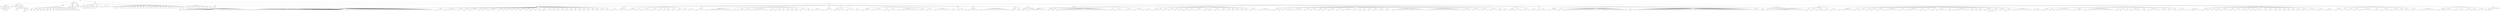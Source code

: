 digraph Tree {
	"t0" [label = "TEI"];
	"t1" [label = "teiHeader"];
	"t2" [label = "fileDesc"];
	"t3" [label = "titleStmt"];
	"t4" [label = "title"];
	"t5" [label = "title"];
	"t6" [label = "title"];
	"t7" [label = "author"];
	"t8" [label = "persName"];
	"t9" [label = "persName"];
	"t10" [label = "forename"];
	"t11" [label = "surname"];
	"t12" [label = "idno"];
	"t13" [label = "idno"];
	"t14" [label = "author"];
	"t15" [label = "publicationStmt"];
	"t16" [label = "publisher"];
	"t17" [label = "idno"];
	"t18" [label = "idno"];
	"t19" [label = "idno"];
	"t20" [label = "availability"];
	"t21" [label = "licence"];
	"t22" [label = "ab"];
	"t23" [label = "ref"];
	"t24" [label = "sourceDesc"];
	"t25" [label = "bibl"];
	"t26" [label = "name"];
	"t27" [label = "idno"];
	"t28" [label = "idno"];
	"t29" [label = "availability"];
	"t30" [label = "licence"];
	"t31" [label = "ab"];
	"t32" [label = "ref"];
	"t33" [label = "bibl"];
	"t34" [label = "date"];
	"t35" [label = "idno"];
	"t36" [label = "profileDesc"];
	"t37" [label = "particDesc"];
	"t38" [label = "listPerson"];
	"t39" [label = "person"];
	"t40" [label = "persName"];
	"t41" [label = "person"];
	"t42" [label = "persName"];
	"t43" [label = "person"];
	"t44" [label = "persName"];
	"t45" [label = "person"];
	"t46" [label = "persName"];
	"t47" [label = "person"];
	"t48" [label = "persName"];
	"t49" [label = "person"];
	"t50" [label = "persName"];
	"t51" [label = "person"];
	"t52" [label = "persName"];
	"t53" [label = "person"];
	"t54" [label = "persName"];
	"t55" [label = "person"];
	"t56" [label = "persName"];
	"t57" [label = "person"];
	"t58" [label = "persName"];
	"t59" [label = "person"];
	"t60" [label = "persName"];
	"t61" [label = "person"];
	"t62" [label = "persName"];
	"t63" [label = "person"];
	"t64" [label = "persName"];
	"t65" [label = "person"];
	"t66" [label = "persName"];
	"t67" [label = "person"];
	"t68" [label = "persName"];
	"t69" [label = "person"];
	"t70" [label = "persName"];
	"t71" [label = "textClass"];
	"t72" [label = "keywords"];
	"t73" [label = "term"];
	"t74" [label = "term"];
	"t75" [label = "classCode"];
	"t76" [label = "classCode"];
	"t77" [label = "revisionDesc"];
	"t78" [label = "listChange"];
	"t79" [label = "change"];
	"t80" [label = "text"];
	"t81" [label = "front"];
	"t82" [label = "docTitle"];
	"t83" [label = "titlePart"];
	"t84" [label = "titlePart"];
	"t85" [label = "titlePart"];
	"t86" [label = "docDate"];
	"t87" [label = "docAuthor"];
	"t88" [label = "div"];
	"t89" [label = "div"];
	"t90" [label = "head"];
	"t91" [label = "p"];
	"t92" [label = "p"];
	"t93" [label = "p"];
	"t94" [label = "div"];
	"t95" [label = "p"];
	"t96" [label = "div"];
	"t97" [label = "p"];
	"t98" [label = "div"];
	"t99" [label = "opener"];
	"t100" [label = "salute"];
	"t101" [label = "head"];
	"t102" [label = "p"];
	"t103" [label = "p"];
	"t104" [label = "signed"];
	"t105" [label = "div"];
	"t106" [label = "head"];
	"t107" [label = "p"];
	"t108" [label = "p"];
	"t109" [label = "p"];
	"t110" [label = "p"];
	"t111" [label = "castList"];
	"t112" [label = "head"];
	"t113" [label = "castItem"];
	"t114" [label = "role"];
	"t115" [label = "castItem"];
	"t116" [label = "role"];
	"t117" [label = "castItem"];
	"t118" [label = "role"];
	"t119" [label = "castItem"];
	"t120" [label = "role"];
	"t121" [label = "castItem"];
	"t122" [label = "role"];
	"t123" [label = "castItem"];
	"t124" [label = "role"];
	"t125" [label = "castItem"];
	"t126" [label = "role"];
	"t127" [label = "castItem"];
	"t128" [label = "role"];
	"t129" [label = "castItem"];
	"t130" [label = "role"];
	"t131" [label = "castItem"];
	"t132" [label = "role"];
	"t133" [label = "castItem"];
	"t134" [label = "role"];
	"t135" [label = "castItem"];
	"t136" [label = "role"];
	"t137" [label = "castItem"];
	"t138" [label = "role"];
	"t139" [label = "castItem"];
	"t140" [label = "role"];
	"t141" [label = "castItem"];
	"t142" [label = "role"];
	"t143" [label = "castItem"];
	"t144" [label = "role"];
	"t145" [label = "castItem"];
	"t146" [label = "role"];
	"t147" [label = "castItem"];
	"t148" [label = "role"];
	"t149" [label = "castItem"];
	"t150" [label = "role"];
	"t151" [label = "castItem"];
	"t152" [label = "role"];
	"t153" [label = "castItem"];
	"t154" [label = "role"];
	"t155" [label = "castItem"];
	"t156" [label = "role"];
	"t157" [label = "castItem"];
	"t158" [label = "role"];
	"t159" [label = "castItem"];
	"t160" [label = "role"];
	"t161" [label = "castItem"];
	"t162" [label = "role"];
	"t163" [label = "castList"];
	"t164" [label = "head"];
	"t165" [label = "castItem"];
	"t166" [label = "role"];
	"t167" [label = "castItem"];
	"t168" [label = "role"];
	"t169" [label = "castItem"];
	"t170" [label = "role"];
	"t171" [label = "castItem"];
	"t172" [label = "role"];
	"t173" [label = "castItem"];
	"t174" [label = "role"];
	"t175" [label = "castItem"];
	"t176" [label = "role"];
	"t177" [label = "castItem"];
	"t178" [label = "role"];
	"t179" [label = "castItem"];
	"t180" [label = "role"];
	"t181" [label = "castItem"];
	"t182" [label = "role"];
	"t183" [label = "body"];
	"t184" [label = "div"];
	"t185" [label = "head"];
	"t186" [label = "div"];
	"t187" [label = "head"];
	"t188" [label = "stage"];
	"t189" [label = "sp"];
	"t190" [label = "speaker"];
	"t191" [label = "l"];
	"t192" [label = "l"];
	"t193" [label = "l"];
	"t194" [label = "l"];
	"t195" [label = "l"];
	"t196" [label = "l"];
	"t197" [label = "l"];
	"t198" [label = "l"];
	"t199" [label = "l"];
	"t200" [label = "l"];
	"t201" [label = "l"];
	"t202" [label = "l"];
	"t203" [label = "l"];
	"t204" [label = "l"];
	"t205" [label = "l"];
	"t206" [label = "l"];
	"t207" [label = "l"];
	"t208" [label = "l"];
	"t209" [label = "l"];
	"t210" [label = "l"];
	"t211" [label = "l"];
	"t212" [label = "l"];
	"t213" [label = "l"];
	"t214" [label = "l"];
	"t215" [label = "stage"];
	"t216" [label = "l"];
	"t217" [label = "l"];
	"t218" [label = "l"];
	"t219" [label = "l"];
	"t220" [label = "l"];
	"t221" [label = "l"];
	"t222" [label = "l"];
	"t223" [label = "l"];
	"t224" [label = "l"];
	"t225" [label = "l"];
	"t226" [label = "l"];
	"t227" [label = "l"];
	"t228" [label = "l"];
	"t229" [label = "l"];
	"t230" [label = "stage"];
	"t231" [label = "div"];
	"t232" [label = "head"];
	"t233" [label = "div"];
	"t234" [label = "head"];
	"t235" [label = "sp"];
	"t236" [label = "speaker"];
	"t237" [label = "l"];
	"t238" [label = "l"];
	"t239" [label = "l"];
	"t240" [label = "l"];
	"t241" [label = "l"];
	"t242" [label = "l"];
	"t243" [label = "l"];
	"t244" [label = "l"];
	"t245" [label = "l"];
	"t246" [label = "l"];
	"t247" [label = "l"];
	"t248" [label = "l"];
	"t249" [label = "l"];
	"t250" [label = "l"];
	"t251" [label = "l"];
	"t252" [label = "l"];
	"t253" [label = "l"];
	"t254" [label = "l"];
	"t255" [label = "l"];
	"t256" [label = "l"];
	"t257" [label = "l"];
	"t258" [label = "l"];
	"t259" [label = "l"];
	"t260" [label = "l"];
	"t261" [label = "l"];
	"t262" [label = "l"];
	"t263" [label = "l"];
	"t264" [label = "l"];
	"t265" [label = "l"];
	"t266" [label = "l"];
	"t267" [label = "l"];
	"t268" [label = "l"];
	"t269" [label = "note"];
	"t270" [label = "l"];
	"t271" [label = "l"];
	"t272" [label = "l"];
	"t273" [label = "l"];
	"t274" [label = "l"];
	"t275" [label = "l"];
	"t276" [label = "l"];
	"t277" [label = "l"];
	"t278" [label = "l"];
	"t279" [label = "l"];
	"t280" [label = "l"];
	"t281" [label = "l"];
	"t282" [label = "l"];
	"t283" [label = "l"];
	"t284" [label = "l"];
	"t285" [label = "l"];
	"t286" [label = "l"];
	"t287" [label = "l"];
	"t288" [label = "l"];
	"t289" [label = "l"];
	"t290" [label = "l"];
	"t291" [label = "l"];
	"t292" [label = "l"];
	"t293" [label = "l"];
	"t294" [label = "l"];
	"t295" [label = "l"];
	"t296" [label = "l"];
	"t297" [label = "l"];
	"t298" [label = "l"];
	"t299" [label = "l"];
	"t300" [label = "l"];
	"t301" [label = "l"];
	"t302" [label = "l"];
	"t303" [label = "l"];
	"t304" [label = "l"];
	"t305" [label = "l"];
	"t306" [label = "l"];
	"t307" [label = "l"];
	"t308" [label = "l"];
	"t309" [label = "l"];
	"t310" [label = "l"];
	"t311" [label = "l"];
	"t312" [label = "l"];
	"t313" [label = "note"];
	"t314" [label = "l"];
	"t315" [label = "l"];
	"t316" [label = "l"];
	"t317" [label = "l"];
	"t318" [label = "l"];
	"t319" [label = "l"];
	"t320" [label = "l"];
	"t321" [label = "l"];
	"t322" [label = "l"];
	"t323" [label = "l"];
	"t324" [label = "l"];
	"t325" [label = "l"];
	"t326" [label = "l"];
	"t327" [label = "l"];
	"t328" [label = "l"];
	"t329" [label = "l"];
	"t330" [label = "l"];
	"t331" [label = "l"];
	"t332" [label = "l"];
	"t333" [label = "l"];
	"t334" [label = "l"];
	"t335" [label = "l"];
	"t336" [label = "l"];
	"t337" [label = "l"];
	"t338" [label = "l"];
	"t339" [label = "l"];
	"t340" [label = "l"];
	"t341" [label = "l"];
	"t342" [label = "l"];
	"t343" [label = "l"];
	"t344" [label = "l"];
	"t345" [label = "sp"];
	"t346" [label = "speaker"];
	"t347" [label = "l"];
	"t348" [label = "l"];
	"t349" [label = "l"];
	"t350" [label = "l"];
	"t351" [label = "sp"];
	"t352" [label = "speaker"];
	"t353" [label = "l"];
	"t354" [label = "l"];
	"t355" [label = "l"];
	"t356" [label = "l"];
	"t357" [label = "l"];
	"t358" [label = "l"];
	"t359" [label = "sp"];
	"t360" [label = "speaker"];
	"t361" [label = "l"];
	"t362" [label = "l"];
	"t363" [label = "sp"];
	"t364" [label = "speaker"];
	"t365" [label = "l"];
	"t366" [label = "l"];
	"t367" [label = "sp"];
	"t368" [label = "speaker"];
	"t369" [label = "l"];
	"t370" [label = "l"];
	"t371" [label = "l"];
	"t372" [label = "l"];
	"t373" [label = "sp"];
	"t374" [label = "speaker"];
	"t375" [label = "l"];
	"t376" [label = "sp"];
	"t377" [label = "speaker"];
	"t378" [label = "l"];
	"t379" [label = "sp"];
	"t380" [label = "speaker"];
	"t381" [label = "l"];
	"t382" [label = "l"];
	"t383" [label = "l"];
	"t384" [label = "l"];
	"t385" [label = "l"];
	"t386" [label = "sp"];
	"t387" [label = "speaker"];
	"t388" [label = "l"];
	"t389" [label = "sp"];
	"t390" [label = "speaker"];
	"t391" [label = "l"];
	"t392" [label = "sp"];
	"t393" [label = "speaker"];
	"t394" [label = "l"];
	"t395" [label = "sp"];
	"t396" [label = "speaker"];
	"t397" [label = "l"];
	"t398" [label = "sp"];
	"t399" [label = "speaker"];
	"t400" [label = "l"];
	"t401" [label = "sp"];
	"t402" [label = "speaker"];
	"t403" [label = "l"];
	"t404" [label = "l"];
	"t405" [label = "sp"];
	"t406" [label = "speaker"];
	"t407" [label = "l"];
	"t408" [label = "sp"];
	"t409" [label = "speaker"];
	"t410" [label = "l"];
	"t411" [label = "sp"];
	"t412" [label = "speaker"];
	"t413" [label = "l"];
	"t414" [label = "sp"];
	"t415" [label = "speaker"];
	"t416" [label = "l"];
	"t417" [label = "sp"];
	"t418" [label = "speaker"];
	"t419" [label = "l"];
	"t420" [label = "l"];
	"t421" [label = "sp"];
	"t422" [label = "speaker"];
	"t423" [label = "l"];
	"t424" [label = "sp"];
	"t425" [label = "speaker"];
	"t426" [label = "l"];
	"t427" [label = "sp"];
	"t428" [label = "speaker"];
	"t429" [label = "l"];
	"t430" [label = "sp"];
	"t431" [label = "speaker"];
	"t432" [label = "l"];
	"t433" [label = "sp"];
	"t434" [label = "speaker"];
	"t435" [label = "l"];
	"t436" [label = "sp"];
	"t437" [label = "speaker"];
	"t438" [label = "l"];
	"t439" [label = "sp"];
	"t440" [label = "speaker"];
	"t441" [label = "l"];
	"t442" [label = "sp"];
	"t443" [label = "speaker"];
	"t444" [label = "l"];
	"t445" [label = "sp"];
	"t446" [label = "speaker"];
	"t447" [label = "l"];
	"t448" [label = "sp"];
	"t449" [label = "speaker"];
	"t450" [label = "l"];
	"t451" [label = "sp"];
	"t452" [label = "speaker"];
	"t453" [label = "l"];
	"t454" [label = "sp"];
	"t455" [label = "speaker"];
	"t456" [label = "l"];
	"t457" [label = "sp"];
	"t458" [label = "speaker"];
	"t459" [label = "l"];
	"t460" [label = "l"];
	"t461" [label = "sp"];
	"t462" [label = "speaker"];
	"t463" [label = "l"];
	"t464" [label = "sp"];
	"t465" [label = "speaker"];
	"t466" [label = "l"];
	"t467" [label = "l"];
	"t468" [label = "l"];
	"t469" [label = "l"];
	"t470" [label = "div"];
	"t471" [label = "head"];
	"t472" [label = "stage"];
	"t473" [label = "sp"];
	"t474" [label = "speaker"];
	"t475" [label = "l"];
	"t476" [label = "l"];
	"t477" [label = "stage"];
	"t478" [label = "div"];
	"t479" [label = "head"];
	"t480" [label = "sp"];
	"t481" [label = "speaker"];
	"t482" [label = "l"];
	"t483" [label = "l"];
	"t484" [label = "l"];
	"t485" [label = "sp"];
	"t486" [label = "speaker"];
	"t487" [label = "l"];
	"t488" [label = "sp"];
	"t489" [label = "speaker"];
	"t490" [label = "l"];
	"t491" [label = "l"];
	"t492" [label = "l"];
	"t493" [label = "l"];
	"t494" [label = "l"];
	"t495" [label = "sp"];
	"t496" [label = "speaker"];
	"t497" [label = "l"];
	"t498" [label = "l"];
	"t499" [label = "sp"];
	"t500" [label = "speaker"];
	"t501" [label = "l"];
	"t502" [label = "l"];
	"t503" [label = "sp"];
	"t504" [label = "speaker"];
	"t505" [label = "l"];
	"t506" [label = "sp"];
	"t507" [label = "speaker"];
	"t508" [label = "l"];
	"t509" [label = "sp"];
	"t510" [label = "speaker"];
	"t511" [label = "l"];
	"t512" [label = "l"];
	"t513" [label = "sp"];
	"t514" [label = "speaker"];
	"t515" [label = "l"];
	"t516" [label = "l"];
	"t517" [label = "sp"];
	"t518" [label = "speaker"];
	"t519" [label = "l"];
	"t520" [label = "sp"];
	"t521" [label = "speaker"];
	"t522" [label = "l"];
	"t523" [label = "l"];
	"t524" [label = "stage"];
	"t525" [label = "div"];
	"t526" [label = "head"];
	"t527" [label = "sp"];
	"t528" [label = "speaker"];
	"t529" [label = "l"];
	"t530" [label = "l"];
	"t531" [label = "l"];
	"t532" [label = "l"];
	"t533" [label = "div"];
	"t534" [label = "head"];
	"t535" [label = "sp"];
	"t536" [label = "speaker"];
	"t537" [label = "l"];
	"t538" [label = "l"];
	"t539" [label = "l"];
	"t540" [label = "l"];
	"t541" [label = "l"];
	"t542" [label = "l"];
	"t543" [label = "l"];
	"t544" [label = "l"];
	"t545" [label = "l"];
	"t546" [label = "l"];
	"t547" [label = "stage"];
	"t548" [label = "l"];
	"t549" [label = "stage"];
	"t550" [label = "l"];
	"t551" [label = "sp"];
	"t552" [label = "speaker"];
	"t553" [label = "l"];
	"t554" [label = "sp"];
	"t555" [label = "speaker"];
	"t556" [label = "l"];
	"t557" [label = "stage"];
	"t558" [label = "l"];
	"t559" [label = "sp"];
	"t560" [label = "speaker"];
	"t561" [label = "l"];
	"t562" [label = "sp"];
	"t563" [label = "speaker"];
	"t564" [label = "l"];
	"t565" [label = "l"];
	"t566" [label = "stage"];
	"t567" [label = "l"];
	"t568" [label = "l"];
	"t569" [label = "l"];
	"t570" [label = "l"];
	"t571" [label = "l"];
	"t572" [label = "stage"];
	"t573" [label = "l"];
	"t574" [label = "sp"];
	"t575" [label = "speaker"];
	"t576" [label = "l"];
	"t577" [label = "sp"];
	"t578" [label = "speaker"];
	"t579" [label = "l"];
	"t580" [label = "sp"];
	"t581" [label = "speaker"];
	"t582" [label = "l"];
	"t583" [label = "sp"];
	"t584" [label = "speaker"];
	"t585" [label = "l"];
	"t586" [label = "sp"];
	"t587" [label = "speaker"];
	"t588" [label = "l"];
	"t589" [label = "sp"];
	"t590" [label = "speaker"];
	"t591" [label = "l"];
	"t592" [label = "sp"];
	"t593" [label = "speaker"];
	"t594" [label = "l"];
	"t595" [label = "sp"];
	"t596" [label = "speaker"];
	"t597" [label = "l"];
	"t598" [label = "l"];
	"t599" [label = "l"];
	"t600" [label = "sp"];
	"t601" [label = "speaker"];
	"t602" [label = "l"];
	"t603" [label = "sp"];
	"t604" [label = "speaker"];
	"t605" [label = "l"];
	"t606" [label = "note"];
	"t607" [label = "l"];
	"t608" [label = "l"];
	"t609" [label = "l"];
	"t610" [label = "stage"];
	"t611" [label = "div"];
	"t612" [label = "head"];
	"t613" [label = "sp"];
	"t614" [label = "speaker"];
	"t615" [label = "l"];
	"t616" [label = "l"];
	"t617" [label = "l"];
	"t618" [label = "l"];
	"t619" [label = "div"];
	"t620" [label = "head"];
	"t621" [label = "sp"];
	"t622" [label = "speaker"];
	"t623" [label = "l"];
	"t624" [label = "sp"];
	"t625" [label = "speaker"];
	"t626" [label = "l"];
	"t627" [label = "l"];
	"t628" [label = "l"];
	"t629" [label = "sp"];
	"t630" [label = "speaker"];
	"t631" [label = "l"];
	"t632" [label = "l"];
	"t633" [label = "l"];
	"t634" [label = "l"];
	"t635" [label = "sp"];
	"t636" [label = "speaker"];
	"t637" [label = "l"];
	"t638" [label = "l"];
	"t639" [label = "div"];
	"t640" [label = "head"];
	"t641" [label = "sp"];
	"t642" [label = "speaker"];
	"t643" [label = "l"];
	"t644" [label = "l"];
	"t645" [label = "l"];
	"t646" [label = "l"];
	"t647" [label = "sp"];
	"t648" [label = "speaker"];
	"t649" [label = "l"];
	"t650" [label = "l"];
	"t651" [label = "l"];
	"t652" [label = "l"];
	"t653" [label = "l"];
	"t654" [label = "l"];
	"t655" [label = "sp"];
	"t656" [label = "speaker"];
	"t657" [label = "l"];
	"t658" [label = "sp"];
	"t659" [label = "speaker"];
	"t660" [label = "l"];
	"t661" [label = "l"];
	"t662" [label = "l"];
	"t663" [label = "l"];
	"t664" [label = "sp"];
	"t665" [label = "speaker"];
	"t666" [label = "l"];
	"t667" [label = "l"];
	"t668" [label = "l"];
	"t669" [label = "l"];
	"t670" [label = "l"];
	"t671" [label = "l"];
	"t672" [label = "l"];
	"t673" [label = "l"];
	"t674" [label = "l"];
	"t675" [label = "l"];
	"t676" [label = "l"];
	"t677" [label = "l"];
	"t678" [label = "sp"];
	"t679" [label = "speaker"];
	"t680" [label = "l"];
	"t681" [label = "l"];
	"t682" [label = "sp"];
	"t683" [label = "speaker"];
	"t684" [label = "l"];
	"t685" [label = "l"];
	"t686" [label = "l"];
	"t687" [label = "sp"];
	"t688" [label = "speaker"];
	"t689" [label = "l"];
	"t690" [label = "l"];
	"t691" [label = "l"];
	"t692" [label = "l"];
	"t693" [label = "l"];
	"t694" [label = "l"];
	"t695" [label = "l"];
	"t696" [label = "l"];
	"t697" [label = "l"];
	"t698" [label = "sp"];
	"t699" [label = "speaker"];
	"t700" [label = "l"];
	"t701" [label = "l"];
	"t702" [label = "div"];
	"t703" [label = "head"];
	"t704" [label = "sp"];
	"t705" [label = "speaker"];
	"t706" [label = "l"];
	"t707" [label = "l"];
	"t708" [label = "l"];
	"t709" [label = "stage"];
	"t710" [label = "div"];
	"t711" [label = "head"];
	"t712" [label = "sp"];
	"t713" [label = "speaker"];
	"t714" [label = "l"];
	"t715" [label = "l"];
	"t716" [label = "l"];
	"t717" [label = "l"];
	"t718" [label = "l"];
	"t719" [label = "l"];
	"t720" [label = "sp"];
	"t721" [label = "speaker"];
	"t722" [label = "l"];
	"t723" [label = "l"];
	"t724" [label = "l"];
	"t725" [label = "l"];
	"t726" [label = "l"];
	"t727" [label = "l"];
	"t728" [label = "l"];
	"t729" [label = "l"];
	"t730" [label = "l"];
	"t731" [label = "l"];
	"t732" [label = "l"];
	"t733" [label = "l"];
	"t734" [label = "l"];
	"t735" [label = "l"];
	"t736" [label = "l"];
	"t737" [label = "l"];
	"t738" [label = "l"];
	"t739" [label = "div"];
	"t740" [label = "head"];
	"t741" [label = "sp"];
	"t742" [label = "speaker"];
	"t743" [label = "l"];
	"t744" [label = "l"];
	"t745" [label = "sp"];
	"t746" [label = "speaker"];
	"t747" [label = "l"];
	"t748" [label = "sp"];
	"t749" [label = "speaker"];
	"t750" [label = "l"];
	"t751" [label = "l"];
	"t752" [label = "div"];
	"t753" [label = "head"];
	"t754" [label = "stage"];
	"t755" [label = "stage"];
	"t756" [label = "stage"];
	"t757" [label = "stage"];
	"t758" [label = "div"];
	"t759" [label = "head"];
	"t760" [label = "div"];
	"t761" [label = "head"];
	"t762" [label = "sp"];
	"t763" [label = "speaker"];
	"t764" [label = "l"];
	"t765" [label = "l"];
	"t766" [label = "l"];
	"t767" [label = "l"];
	"t768" [label = "l"];
	"t769" [label = "l"];
	"t770" [label = "l"];
	"t771" [label = "l"];
	"t772" [label = "l"];
	"t773" [label = "l"];
	"t774" [label = "div"];
	"t775" [label = "head"];
	"t776" [label = "sp"];
	"t777" [label = "speaker"];
	"t778" [label = "l"];
	"t779" [label = "sp"];
	"t780" [label = "speaker"];
	"t781" [label = "l"];
	"t782" [label = "sp"];
	"t783" [label = "speaker"];
	"t784" [label = "l"];
	"t785" [label = "l"];
	"t786" [label = "l"];
	"t787" [label = "l"];
	"t788" [label = "l"];
	"t789" [label = "l"];
	"t790" [label = "l"];
	"t791" [label = "l"];
	"t792" [label = "l"];
	"t793" [label = "l"];
	"t794" [label = "l"];
	"t795" [label = "l"];
	"t796" [label = "l"];
	"t797" [label = "l"];
	"t798" [label = "l"];
	"t799" [label = "l"];
	"t800" [label = "l"];
	"t801" [label = "l"];
	"t802" [label = "note"];
	"t803" [label = "l"];
	"t804" [label = "l"];
	"t805" [label = "l"];
	"t806" [label = "l"];
	"t807" [label = "l"];
	"t808" [label = "l"];
	"t809" [label = "l"];
	"t810" [label = "l"];
	"t811" [label = "l"];
	"t812" [label = "l"];
	"t813" [label = "l"];
	"t814" [label = "sp"];
	"t815" [label = "speaker"];
	"t816" [label = "l"];
	"t817" [label = "sp"];
	"t818" [label = "speaker"];
	"t819" [label = "l"];
	"t820" [label = "l"];
	"t821" [label = "l"];
	"t822" [label = "l"];
	"t823" [label = "l"];
	"t824" [label = "sp"];
	"t825" [label = "speaker"];
	"t826" [label = "l"];
	"t827" [label = "l"];
	"t828" [label = "l"];
	"t829" [label = "l"];
	"t830" [label = "sp"];
	"t831" [label = "speaker"];
	"t832" [label = "l"];
	"t833" [label = "l"];
	"t834" [label = "l"];
	"t835" [label = "stage"];
	"t836" [label = "l"];
	"t837" [label = "sp"];
	"t838" [label = "speaker"];
	"t839" [label = "l"];
	"t840" [label = "l"];
	"t841" [label = "l"];
	"t842" [label = "div"];
	"t843" [label = "head"];
	"t844" [label = "sp"];
	"t845" [label = "speaker"];
	"t846" [label = "l"];
	"t847" [label = "sp"];
	"t848" [label = "speaker"];
	"t849" [label = "l"];
	"t850" [label = "sp"];
	"t851" [label = "speaker"];
	"t852" [label = "l"];
	"t853" [label = "l"];
	"t854" [label = "sp"];
	"t855" [label = "speaker"];
	"t856" [label = "l"];
	"t857" [label = "l"];
	"t858" [label = "sp"];
	"t859" [label = "speaker"];
	"t860" [label = "l"];
	"t861" [label = "sp"];
	"t862" [label = "speaker"];
	"t863" [label = "l"];
	"t864" [label = "sp"];
	"t865" [label = "speaker"];
	"t866" [label = "l"];
	"t867" [label = "l"];
	"t868" [label = "sp"];
	"t869" [label = "speaker"];
	"t870" [label = "l"];
	"t871" [label = "sp"];
	"t872" [label = "speaker"];
	"t873" [label = "l"];
	"t874" [label = "l"];
	"t875" [label = "l"];
	"t876" [label = "l"];
	"t877" [label = "l"];
	"t878" [label = "sp"];
	"t879" [label = "speaker"];
	"t880" [label = "l"];
	"t881" [label = "sp"];
	"t882" [label = "speaker"];
	"t883" [label = "l"];
	"t884" [label = "l"];
	"t885" [label = "sp"];
	"t886" [label = "speaker"];
	"t887" [label = "l"];
	"t888" [label = "l"];
	"t889" [label = "l"];
	"t890" [label = "sp"];
	"t891" [label = "speaker"];
	"t892" [label = "l"];
	"t893" [label = "l"];
	"t894" [label = "sp"];
	"t895" [label = "speaker"];
	"t896" [label = "l"];
	"t897" [label = "sp"];
	"t898" [label = "speaker"];
	"t899" [label = "l"];
	"t900" [label = "sp"];
	"t901" [label = "speaker"];
	"t902" [label = "l"];
	"t903" [label = "sp"];
	"t904" [label = "speaker"];
	"t905" [label = "l"];
	"t906" [label = "sp"];
	"t907" [label = "speaker"];
	"t908" [label = "l"];
	"t909" [label = "sp"];
	"t910" [label = "speaker"];
	"t911" [label = "l"];
	"t912" [label = "l"];
	"t913" [label = "l"];
	"t914" [label = "l"];
	"t915" [label = "sp"];
	"t916" [label = "speaker"];
	"t917" [label = "l"];
	"t918" [label = "l"];
	"t919" [label = "l"];
	"t920" [label = "stage"];
	"t921" [label = "l"];
	"t922" [label = "l"];
	"t923" [label = "stage"];
	"t924" [label = "div"];
	"t925" [label = "head"];
	"t926" [label = "sp"];
	"t927" [label = "speaker"];
	"t928" [label = "l"];
	"t929" [label = "sp"];
	"t930" [label = "speaker"];
	"t931" [label = "l"];
	"t932" [label = "sp"];
	"t933" [label = "speaker"];
	"t934" [label = "l"];
	"t935" [label = "sp"];
	"t936" [label = "speaker"];
	"t937" [label = "l"];
	"t938" [label = "sp"];
	"t939" [label = "speaker"];
	"t940" [label = "l"];
	"t941" [label = "l"];
	"t942" [label = "l"];
	"t943" [label = "l"];
	"t944" [label = "l"];
	"t945" [label = "l"];
	"t946" [label = "sp"];
	"t947" [label = "speaker"];
	"t948" [label = "l"];
	"t949" [label = "l"];
	"t950" [label = "sp"];
	"t951" [label = "speaker"];
	"t952" [label = "l"];
	"t953" [label = "l"];
	"t954" [label = "l"];
	"t955" [label = "sp"];
	"t956" [label = "speaker"];
	"t957" [label = "l"];
	"t958" [label = "sp"];
	"t959" [label = "speaker"];
	"t960" [label = "l"];
	"t961" [label = "l"];
	"t962" [label = "sp"];
	"t963" [label = "speaker"];
	"t964" [label = "l"];
	"t965" [label = "l"];
	"t966" [label = "l"];
	"t967" [label = "sp"];
	"t968" [label = "speaker"];
	"t969" [label = "l"];
	"t970" [label = "l"];
	"t971" [label = "sp"];
	"t972" [label = "speaker"];
	"t973" [label = "l"];
	"t974" [label = "l"];
	"t975" [label = "stage"];
	"t976" [label = "l"];
	"t977" [label = "l"];
	"t978" [label = "sp"];
	"t979" [label = "speaker"];
	"t980" [label = "l"];
	"t981" [label = "l"];
	"t982" [label = "sp"];
	"t983" [label = "speaker"];
	"t984" [label = "l"];
	"t985" [label = "sp"];
	"t986" [label = "speaker"];
	"t987" [label = "l"];
	"t988" [label = "sp"];
	"t989" [label = "speaker"];
	"t990" [label = "l"];
	"t991" [label = "l"];
	"t992" [label = "sp"];
	"t993" [label = "speaker"];
	"t994" [label = "l"];
	"t995" [label = "l"];
	"t996" [label = "sp"];
	"t997" [label = "speaker"];
	"t998" [label = "l"];
	"t999" [label = "l"];
	"t1000" [label = "sp"];
	"t1001" [label = "speaker"];
	"t1002" [label = "l"];
	"t1003" [label = "l"];
	"t1004" [label = "sp"];
	"t1005" [label = "speaker"];
	"t1006" [label = "note"];
	"t1007" [label = "l"];
	"t1008" [label = "l"];
	"t1009" [label = "l"];
	"t1010" [label = "l"];
	"t1011" [label = "l"];
	"t1012" [label = "l"];
	"t1013" [label = "l"];
	"t1014" [label = "l"];
	"t1015" [label = "l"];
	"t1016" [label = "l"];
	"t1017" [label = "l"];
	"t1018" [label = "l"];
	"t1019" [label = "l"];
	"t1020" [label = "l"];
	"t1021" [label = "l"];
	"t1022" [label = "l"];
	"t1023" [label = "l"];
	"t1024" [label = "l"];
	"t1025" [label = "sp"];
	"t1026" [label = "speaker"];
	"t1027" [label = "l"];
	"t1028" [label = "l"];
	"t1029" [label = "l"];
	"t1030" [label = "l"];
	"t1031" [label = "l"];
	"t1032" [label = "l"];
	"t1033" [label = "l"];
	"t1034" [label = "l"];
	"t1035" [label = "l"];
	"t1036" [label = "l"];
	"t1037" [label = "l"];
	"t1038" [label = "l"];
	"t1039" [label = "l"];
	"t1040" [label = "l"];
	"t1041" [label = "l"];
	"t1042" [label = "l"];
	"t1043" [label = "l"];
	"t1044" [label = "l"];
	"t1045" [label = "l"];
	"t1046" [label = "l"];
	"t1047" [label = "sp"];
	"t1048" [label = "speaker"];
	"t1049" [label = "l"];
	"t1050" [label = "l"];
	"t1051" [label = "l"];
	"t1052" [label = "l"];
	"t1053" [label = "sp"];
	"t1054" [label = "speaker"];
	"t1055" [label = "l"];
	"t1056" [label = "l"];
	"t1057" [label = "l"];
	"t1058" [label = "l"];
	"t1059" [label = "sp"];
	"t1060" [label = "speaker"];
	"t1061" [label = "l"];
	"t1062" [label = "l"];
	"t1063" [label = "stage"];
	"t1064" [label = "sp"];
	"t1065" [label = "speaker"];
	"t1066" [label = "l"];
	"t1067" [label = "l"];
	"t1068" [label = "l"];
	"t1069" [label = "l"];
	"t1070" [label = "sp"];
	"t1071" [label = "speaker"];
	"t1072" [label = "l"];
	"t1073" [label = "sp"];
	"t1074" [label = "speaker"];
	"t1075" [label = "l"];
	"t1076" [label = "l"];
	"t1077" [label = "div"];
	"t1078" [label = "head"];
	"t1079" [label = "sp"];
	"t1080" [label = "speaker"];
	"t1081" [label = "l"];
	"t1082" [label = "sp"];
	"t1083" [label = "speaker"];
	"t1084" [label = "l"];
	"t1085" [label = "l"];
	"t1086" [label = "stage"];
	"t1087" [label = "l"];
	"t1088" [label = "sp"];
	"t1089" [label = "speaker"];
	"t1090" [label = "l"];
	"t1091" [label = "l"];
	"t1092" [label = "l"];
	"t1093" [label = "sp"];
	"t1094" [label = "speaker"];
	"t1095" [label = "l"];
	"t1096" [label = "l"];
	"t1097" [label = "stage"];
	"t1098" [label = "div"];
	"t1099" [label = "head"];
	"t1100" [label = "sp"];
	"t1101" [label = "speaker"];
	"t1102" [label = "l"];
	"t1103" [label = "l"];
	"t1104" [label = "l"];
	"t1105" [label = "l"];
	"t1106" [label = "div"];
	"t1107" [label = "head"];
	"t1108" [label = "sp"];
	"t1109" [label = "speaker"];
	"t1110" [label = "l"];
	"t1111" [label = "l"];
	"t1112" [label = "l"];
	"t1113" [label = "l"];
	"t1114" [label = "sp"];
	"t1115" [label = "speaker"];
	"t1116" [label = "l"];
	"t1117" [label = "sp"];
	"t1118" [label = "speaker"];
	"t1119" [label = "l"];
	"t1120" [label = "l"];
	"t1121" [label = "l"];
	"t1122" [label = "l"];
	"t1123" [label = "l"];
	"t1124" [label = "l"];
	"t1125" [label = "l"];
	"t1126" [label = "l"];
	"t1127" [label = "l"];
	"t1128" [label = "l"];
	"t1129" [label = "l"];
	"t1130" [label = "l"];
	"t1131" [label = "l"];
	"t1132" [label = "l"];
	"t1133" [label = "l"];
	"t1134" [label = "l"];
	"t1135" [label = "l"];
	"t1136" [label = "l"];
	"t1137" [label = "l"];
	"t1138" [label = "l"];
	"t1139" [label = "l"];
	"t1140" [label = "l"];
	"t1141" [label = "l"];
	"t1142" [label = "note"];
	"t1143" [label = "l"];
	"t1144" [label = "l"];
	"t1145" [label = "l"];
	"t1146" [label = "l"];
	"t1147" [label = "l"];
	"t1148" [label = "l"];
	"t1149" [label = "l"];
	"t1150" [label = "l"];
	"t1151" [label = "note"];
	"t1152" [label = "l"];
	"t1153" [label = "l"];
	"t1154" [label = "l"];
	"t1155" [label = "note"];
	"t1156" [label = "l"];
	"t1157" [label = "sp"];
	"t1158" [label = "speaker"];
	"t1159" [label = "l"];
	"t1160" [label = "sp"];
	"t1161" [label = "speaker"];
	"t1162" [label = "l"];
	"t1163" [label = "note"];
	"t1164" [label = "l"];
	"t1165" [label = "l"];
	"t1166" [label = "l"];
	"t1167" [label = "l"];
	"t1168" [label = "l"];
	"t1169" [label = "l"];
	"t1170" [label = "l"];
	"t1171" [label = "l"];
	"t1172" [label = "l"];
	"t1173" [label = "l"];
	"t1174" [label = "l"];
	"t1175" [label = "l"];
	"t1176" [label = "l"];
	"t1177" [label = "l"];
	"t1178" [label = "l"];
	"t1179" [label = "l"];
	"t1180" [label = "l"];
	"t1181" [label = "l"];
	"t1182" [label = "l"];
	"t1183" [label = "l"];
	"t1184" [label = "note"];
	"t1185" [label = "l"];
	"t1186" [label = "l"];
	"t1187" [label = "l"];
	"t1188" [label = "l"];
	"t1189" [label = "l"];
	"t1190" [label = "l"];
	"t1191" [label = "l"];
	"t1192" [label = "l"];
	"t1193" [label = "l"];
	"t1194" [label = "l"];
	"t1195" [label = "l"];
	"t1196" [label = "l"];
	"t1197" [label = "l"];
	"t1198" [label = "l"];
	"t1199" [label = "l"];
	"t1200" [label = "l"];
	"t1201" [label = "l"];
	"t1202" [label = "l"];
	"t1203" [label = "l"];
	"t1204" [label = "l"];
	"t1205" [label = "l"];
	"t1206" [label = "l"];
	"t1207" [label = "l"];
	"t1208" [label = "l"];
	"t1209" [label = "l"];
	"t1210" [label = "l"];
	"t1211" [label = "l"];
	"t1212" [label = "l"];
	"t1213" [label = "note"];
	"t1214" [label = "l"];
	"t1215" [label = "l"];
	"t1216" [label = "l"];
	"t1217" [label = "l"];
	"t1218" [label = "l"];
	"t1219" [label = "l"];
	"t1220" [label = "l"];
	"t1221" [label = "l"];
	"t1222" [label = "l"];
	"t1223" [label = "l"];
	"t1224" [label = "l"];
	"t1225" [label = "l"];
	"t1226" [label = "l"];
	"t1227" [label = "l"];
	"t1228" [label = "l"];
	"t1229" [label = "l"];
	"t1230" [label = "l"];
	"t1231" [label = "sp"];
	"t1232" [label = "speaker"];
	"t1233" [label = "l"];
	"t1234" [label = "l"];
	"t1235" [label = "l"];
	"t1236" [label = "sp"];
	"t1237" [label = "speaker"];
	"t1238" [label = "l"];
	"t1239" [label = "l"];
	"t1240" [label = "sp"];
	"t1241" [label = "speaker"];
	"t1242" [label = "l"];
	"t1243" [label = "l"];
	"t1244" [label = "div"];
	"t1245" [label = "head"];
	"t1246" [label = "stage"];
	"t1247" [label = "stage"];
	"t1248" [label = "stage"];
	"t1249" [label = "stage"];
	"t1250" [label = "stage"];
	"t1251" [label = "stage"];
	"t1252" [label = "stage"];
	"t1253" [label = "stage"];
	"t1254" [label = "div"];
	"t1255" [label = "head"];
	"t1256" [label = "div"];
	"t1257" [label = "head"];
	"t1258" [label = "sp"];
	"t1259" [label = "speaker"];
	"t1260" [label = "l"];
	"t1261" [label = "l"];
	"t1262" [label = "l"];
	"t1263" [label = "l"];
	"t1264" [label = "l"];
	"t1265" [label = "l"];
	"t1266" [label = "l"];
	"t1267" [label = "l"];
	"t1268" [label = "l"];
	"t1269" [label = "l"];
	"t1270" [label = "l"];
	"t1271" [label = "l"];
	"t1272" [label = "l"];
	"t1273" [label = "l"];
	"t1274" [label = "l"];
	"t1275" [label = "l"];
	"t1276" [label = "l"];
	"t1277" [label = "l"];
	"t1278" [label = "sp"];
	"t1279" [label = "speaker"];
	"t1280" [label = "l"];
	"t1281" [label = "sp"];
	"t1282" [label = "speaker"];
	"t1283" [label = "l"];
	"t1284" [label = "l"];
	"t1285" [label = "sp"];
	"t1286" [label = "speaker"];
	"t1287" [label = "l"];
	"t1288" [label = "sp"];
	"t1289" [label = "speaker"];
	"t1290" [label = "l"];
	"t1291" [label = "sp"];
	"t1292" [label = "speaker"];
	"t1293" [label = "l"];
	"t1294" [label = "l"];
	"t1295" [label = "sp"];
	"t1296" [label = "speaker"];
	"t1297" [label = "l"];
	"t1298" [label = "l"];
	"t1299" [label = "l"];
	"t1300" [label = "div"];
	"t1301" [label = "head"];
	"t1302" [label = "sp"];
	"t1303" [label = "speaker"];
	"t1304" [label = "l"];
	"t1305" [label = "l"];
	"t1306" [label = "l"];
	"t1307" [label = "l"];
	"t1308" [label = "l"];
	"t1309" [label = "l"];
	"t1310" [label = "l"];
	"t1311" [label = "l"];
	"t1312" [label = "sp"];
	"t1313" [label = "speaker"];
	"t1314" [label = "l"];
	"t1315" [label = "sp"];
	"t1316" [label = "speaker"];
	"t1317" [label = "l"];
	"t1318" [label = "l"];
	"t1319" [label = "l"];
	"t1320" [label = "sp"];
	"t1321" [label = "speaker"];
	"t1322" [label = "l"];
	"t1323" [label = "sp"];
	"t1324" [label = "speaker"];
	"t1325" [label = "l"];
	"t1326" [label = "l"];
	"t1327" [label = "sp"];
	"t1328" [label = "speaker"];
	"t1329" [label = "l"];
	"t1330" [label = "l"];
	"t1331" [label = "sp"];
	"t1332" [label = "speaker"];
	"t1333" [label = "l"];
	"t1334" [label = "l"];
	"t1335" [label = "l"];
	"t1336" [label = "l"];
	"t1337" [label = "l"];
	"t1338" [label = "l"];
	"t1339" [label = "l"];
	"t1340" [label = "l"];
	"t1341" [label = "sp"];
	"t1342" [label = "speaker"];
	"t1343" [label = "l"];
	"t1344" [label = "l"];
	"t1345" [label = "sp"];
	"t1346" [label = "speaker"];
	"t1347" [label = "l"];
	"t1348" [label = "note"];
	"t1349" [label = "l"];
	"t1350" [label = "l"];
	"t1351" [label = "l"];
	"t1352" [label = "l"];
	"t1353" [label = "l"];
	"t1354" [label = "sp"];
	"t1355" [label = "speaker"];
	"t1356" [label = "l"];
	"t1357" [label = "sp"];
	"t1358" [label = "speaker"];
	"t1359" [label = "l"];
	"t1360" [label = "l"];
	"t1361" [label = "l"];
	"t1362" [label = "sp"];
	"t1363" [label = "speaker"];
	"t1364" [label = "l"];
	"t1365" [label = "sp"];
	"t1366" [label = "speaker"];
	"t1367" [label = "l"];
	"t1368" [label = "l"];
	"t1369" [label = "note"];
	"t1370" [label = "l"];
	"t1371" [label = "l"];
	"t1372" [label = "l"];
	"t1373" [label = "sp"];
	"t1374" [label = "speaker"];
	"t1375" [label = "l"];
	"t1376" [label = "sp"];
	"t1377" [label = "speaker"];
	"t1378" [label = "l"];
	"t1379" [label = "note"];
	"t1380" [label = "l"];
	"t1381" [label = "l"];
	"t1382" [label = "l"];
	"t1383" [label = "l"];
	"t1384" [label = "l"];
	"t1385" [label = "l"];
	"t1386" [label = "l"];
	"t1387" [label = "sp"];
	"t1388" [label = "speaker"];
	"t1389" [label = "l"];
	"t1390" [label = "sp"];
	"t1391" [label = "speaker"];
	"t1392" [label = "l"];
	"t1393" [label = "sp"];
	"t1394" [label = "speaker"];
	"t1395" [label = "l"];
	"t1396" [label = "sp"];
	"t1397" [label = "speaker"];
	"t1398" [label = "l"];
	"t1399" [label = "p"];
	"t1400" [label = "s"];
	"t1401" [label = "p"];
	"t1402" [label = "s"];
	"t1403" [label = "p"];
	"t1404" [label = "s"];
	"t1405" [label = "p"];
	"t1406" [label = "s"];
	"t1407" [label = "sp"];
	"t1408" [label = "speaker"];
	"t1409" [label = "l"];
	"t1410" [label = "sp"];
	"t1411" [label = "speaker"];
	"t1412" [label = "l"];
	"t1413" [label = "stage"];
	"t1414" [label = "p"];
	"t1415" [label = "s"];
	"t1416" [label = "sp"];
	"t1417" [label = "speaker"];
	"t1418" [label = "l"];
	"t1419" [label = "l"];
	"t1420" [label = "sp"];
	"t1421" [label = "speaker"];
	"t1422" [label = "l"];
	"t1423" [label = "l"];
	"t1424" [label = "l"];
	"t1425" [label = "l"];
	"t1426" [label = "l"];
	"t1427" [label = "l"];
	"t1428" [label = "note"];
	"t1429" [label = "l"];
	"t1430" [label = "note"];
	"t1431" [label = "l"];
	"t1432" [label = "sp"];
	"t1433" [label = "speaker"];
	"t1434" [label = "l"];
	"t1435" [label = "stage"];
	"t1436" [label = "l"];
	"t1437" [label = "l"];
	"t1438" [label = "div"];
	"t1439" [label = "head"];
	"t1440" [label = "sp"];
	"t1441" [label = "speaker"];
	"t1442" [label = "l"];
	"t1443" [label = "l"];
	"t1444" [label = "sp"];
	"t1445" [label = "speaker"];
	"t1446" [label = "l"];
	"t1447" [label = "sp"];
	"t1448" [label = "speaker"];
	"t1449" [label = "l"];
	"t1450" [label = "l"];
	"t1451" [label = "l"];
	"t1452" [label = "l"];
	"t1453" [label = "l"];
	"t1454" [label = "l"];
	"t1455" [label = "l"];
	"t1456" [label = "l"];
	"t1457" [label = "l"];
	"t1458" [label = "l"];
	"t1459" [label = "sp"];
	"t1460" [label = "speaker"];
	"t1461" [label = "l"];
	"t1462" [label = "l"];
	"t1463" [label = "stage"];
	"t1464" [label = "l"];
	"t1465" [label = "l"];
	"t1466" [label = "sp"];
	"t1467" [label = "speaker"];
	"t1468" [label = "l"];
	"t1469" [label = "l"];
	"t1470" [label = "l"];
	"t1471" [label = "l"];
	"t1472" [label = "l"];
	"t1473" [label = "l"];
	"t1474" [label = "l"];
	"t1475" [label = "l"];
	"t1476" [label = "l"];
	"t1477" [label = "l"];
	"t1478" [label = "l"];
	"t1479" [label = "l"];
	"t1480" [label = "l"];
	"t1481" [label = "l"];
	"t1482" [label = "l"];
	"t1483" [label = "l"];
	"t1484" [label = "l"];
	"t1485" [label = "sp"];
	"t1486" [label = "speaker"];
	"t1487" [label = "l"];
	"t1488" [label = "sp"];
	"t1489" [label = "speaker"];
	"t1490" [label = "l"];
	"t1491" [label = "l"];
	"t1492" [label = "sp"];
	"t1493" [label = "speaker"];
	"t1494" [label = "l"];
	"t1495" [label = "sp"];
	"t1496" [label = "speaker"];
	"t1497" [label = "l"];
	"t1498" [label = "l"];
	"t1499" [label = "l"];
	"t1500" [label = "stage"];
	"t1501" [label = "l"];
	"t1502" [label = "l"];
	"t1503" [label = "sp"];
	"t1504" [label = "speaker"];
	"t1505" [label = "l"];
	"t1506" [label = "sp"];
	"t1507" [label = "speaker"];
	"t1508" [label = "l"];
	"t1509" [label = "l"];
	"t1510" [label = "l"];
	"t1511" [label = "l"];
	"t1512" [label = "l"];
	"t1513" [label = "l"];
	"t1514" [label = "l"];
	"t1515" [label = "sp"];
	"t1516" [label = "speaker"];
	"t1517" [label = "l"];
	"t1518" [label = "l"];
	"t1519" [label = "sp"];
	"t1520" [label = "speaker"];
	"t1521" [label = "l"];
	"t1522" [label = "l"];
	"t1523" [label = "sp"];
	"t1524" [label = "speaker"];
	"t1525" [label = "l"];
	"t1526" [label = "sp"];
	"t1527" [label = "speaker"];
	"t1528" [label = "note"];
	"t1529" [label = "l"];
	"t1530" [label = "l"];
	"t1531" [label = "l"];
	"t1532" [label = "sp"];
	"t1533" [label = "speaker"];
	"t1534" [label = "l"];
	"t1535" [label = "stage"];
	"t1536" [label = "l"];
	"t1537" [label = "l"];
	"t1538" [label = "l"];
	"t1539" [label = "l"];
	"t1540" [label = "l"];
	"t1541" [label = "div"];
	"t1542" [label = "head"];
	"t1543" [label = "sp"];
	"t1544" [label = "speaker"];
	"t1545" [label = "l"];
	"t1546" [label = "sp"];
	"t1547" [label = "speaker"];
	"t1548" [label = "l"];
	"t1549" [label = "sp"];
	"t1550" [label = "speaker"];
	"t1551" [label = "l"];
	"t1552" [label = "sp"];
	"t1553" [label = "speaker"];
	"t1554" [label = "l"];
	"t1555" [label = "sp"];
	"t1556" [label = "speaker"];
	"t1557" [label = "l"];
	"t1558" [label = "l"];
	"t1559" [label = "l"];
	"t1560" [label = "l"];
	"t1561" [label = "sp"];
	"t1562" [label = "speaker"];
	"t1563" [label = "l"];
	"t1564" [label = "sp"];
	"t1565" [label = "speaker"];
	"t1566" [label = "l"];
	"t1567" [label = "l"];
	"t1568" [label = "l"];
	"t1569" [label = "sp"];
	"t1570" [label = "speaker"];
	"t1571" [label = "l"];
	"t1572" [label = "sp"];
	"t1573" [label = "speaker"];
	"t1574" [label = "l"];
	"t1575" [label = "sp"];
	"t1576" [label = "speaker"];
	"t1577" [label = "l"];
	"t1578" [label = "sp"];
	"t1579" [label = "speaker"];
	"t1580" [label = "l"];
	"t1581" [label = "sp"];
	"t1582" [label = "speaker"];
	"t1583" [label = "l"];
	"t1584" [label = "l"];
	"t1585" [label = "sp"];
	"t1586" [label = "speaker"];
	"t1587" [label = "l"];
	"t1588" [label = "sp"];
	"t1589" [label = "speaker"];
	"t1590" [label = "l"];
	"t1591" [label = "l"];
	"t1592" [label = "sp"];
	"t1593" [label = "speaker"];
	"t1594" [label = "l"];
	"t1595" [label = "sp"];
	"t1596" [label = "speaker"];
	"t1597" [label = "l"];
	"t1598" [label = "sp"];
	"t1599" [label = "speaker"];
	"t1600" [label = "l"];
	"t1601" [label = "sp"];
	"t1602" [label = "speaker"];
	"t1603" [label = "l"];
	"t1604" [label = "sp"];
	"t1605" [label = "speaker"];
	"t1606" [label = "l"];
	"t1607" [label = "sp"];
	"t1608" [label = "speaker"];
	"t1609" [label = "l"];
	"t1610" [label = "l"];
	"t1611" [label = "sp"];
	"t1612" [label = "speaker"];
	"t1613" [label = "l"];
	"t1614" [label = "l"];
	"t1615" [label = "sp"];
	"t1616" [label = "speaker"];
	"t1617" [label = "l"];
	"t1618" [label = "l"];
	"t1619" [label = "l"];
	"t1620" [label = "l"];
	"t1621" [label = "sp"];
	"t1622" [label = "speaker"];
	"t1623" [label = "l"];
	"t1624" [label = "l"];
	"t1625" [label = "l"];
	"t1626" [label = "sp"];
	"t1627" [label = "speaker"];
	"t1628" [label = "l"];
	"t1629" [label = "stage"];
	"t1630" [label = "l"];
	"t1631" [label = "l"];
	"t1632" [label = "div"];
	"t1633" [label = "head"];
	"t1634" [label = "sp"];
	"t1635" [label = "speaker"];
	"t1636" [label = "l"];
	"t1637" [label = "l"];
	"t1638" [label = "sp"];
	"t1639" [label = "speaker"];
	"t1640" [label = "l"];
	"t1641" [label = "l"];
	"t1642" [label = "sp"];
	"t1643" [label = "speaker"];
	"t1644" [label = "l"];
	"t1645" [label = "l"];
	"t1646" [label = "sp"];
	"t1647" [label = "speaker"];
	"t1648" [label = "l"];
	"t1649" [label = "l"];
	"t1650" [label = "sp"];
	"t1651" [label = "speaker"];
	"t1652" [label = "l"];
	"t1653" [label = "l"];
	"t1654" [label = "l"];
	"t1655" [label = "l"];
	"t1656" [label = "l"];
	"t1657" [label = "l"];
	"t1658" [label = "l"];
	"t1659" [label = "l"];
	"t1660" [label = "sp"];
	"t1661" [label = "speaker"];
	"t1662" [label = "l"];
	"t1663" [label = "l"];
	"t1664" [label = "sp"];
	"t1665" [label = "speaker"];
	"t1666" [label = "l"];
	"t1667" [label = "l"];
	"t1668" [label = "stage"];
	"t1669" [label = "l"];
	"t1670" [label = "stage"];
	"t1671" [label = "sp"];
	"t1672" [label = "speaker"];
	"t1673" [label = "l"];
	"t1674" [label = "l"];
	"t1675" [label = "l"];
	"t1676" [label = "sp"];
	"t1677" [label = "speaker"];
	"t1678" [label = "l"];
	"t1679" [label = "sp"];
	"t1680" [label = "speaker"];
	"t1681" [label = "l"];
	"t1682" [label = "l"];
	"t1683" [label = "sp"];
	"t1684" [label = "speaker"];
	"t1685" [label = "l"];
	"t1686" [label = "l"];
	"t1687" [label = "l"];
	"t1688" [label = "sp"];
	"t1689" [label = "speaker"];
	"t1690" [label = "l"];
	"t1691" [label = "l"];
	"t1692" [label = "l"];
	"t1693" [label = "l"];
	"t1694" [label = "l"];
	"t1695" [label = "l"];
	"t1696" [label = "l"];
	"t1697" [label = "l"];
	"t1698" [label = "l"];
	"t1699" [label = "l"];
	"t1700" [label = "div"];
	"t1701" [label = "head"];
	"t1702" [label = "sp"];
	"t1703" [label = "speaker"];
	"t1704" [label = "l"];
	"t1705" [label = "sp"];
	"t1706" [label = "speaker"];
	"t1707" [label = "l"];
	"t1708" [label = "l"];
	"t1709" [label = "l"];
	"t1710" [label = "l"];
	"t1711" [label = "l"];
	"t1712" [label = "sp"];
	"t1713" [label = "speaker"];
	"t1714" [label = "l"];
	"t1715" [label = "l"];
	"t1716" [label = "sp"];
	"t1717" [label = "speaker"];
	"t1718" [label = "l"];
	"t1719" [label = "l"];
	"t1720" [label = "sp"];
	"t1721" [label = "speaker"];
	"t1722" [label = "l"];
	"t1723" [label = "l"];
	"t1724" [label = "stage"];
	"t1725" [label = "sp"];
	"t1726" [label = "speaker"];
	"t1727" [label = "l"];
	"t1728" [label = "sp"];
	"t1729" [label = "speaker"];
	"t1730" [label = "l"];
	"t1731" [label = "note"];
	"t1732" [label = "l"];
	"t1733" [label = "stage"];
	"t1734" [label = "sp"];
	"t1735" [label = "speaker"];
	"t1736" [label = "l"];
	"t1737" [label = "l"];
	"t1738" [label = "div"];
	"t1739" [label = "head"];
	"t1740" [label = "stage"];
	"t1741" [label = "stage"];
	"t1742" [label = "stage"];
	"t1743" [label = "stage"];
	"t0" -> "t1";
	"t1" -> "t2";
	"t2" -> "t3";
	"t3" -> "t4";
	"t3" -> "t5";
	"t3" -> "t6";
	"t3" -> "t7";
	"t7" -> "t8";
	"t7" -> "t9";
	"t9" -> "t10";
	"t9" -> "t11";
	"t7" -> "t12";
	"t7" -> "t13";
	"t3" -> "t14";
	"t2" -> "t15";
	"t15" -> "t16";
	"t15" -> "t17";
	"t15" -> "t18";
	"t15" -> "t19";
	"t15" -> "t20";
	"t20" -> "t21";
	"t21" -> "t22";
	"t21" -> "t23";
	"t2" -> "t24";
	"t24" -> "t25";
	"t25" -> "t26";
	"t25" -> "t27";
	"t25" -> "t28";
	"t25" -> "t29";
	"t29" -> "t30";
	"t30" -> "t31";
	"t30" -> "t32";
	"t25" -> "t33";
	"t33" -> "t34";
	"t33" -> "t35";
	"t1" -> "t36";
	"t36" -> "t37";
	"t37" -> "t38";
	"t38" -> "t39";
	"t39" -> "t40";
	"t38" -> "t41";
	"t41" -> "t42";
	"t38" -> "t43";
	"t43" -> "t44";
	"t38" -> "t45";
	"t45" -> "t46";
	"t38" -> "t47";
	"t47" -> "t48";
	"t38" -> "t49";
	"t49" -> "t50";
	"t38" -> "t51";
	"t51" -> "t52";
	"t38" -> "t53";
	"t53" -> "t54";
	"t38" -> "t55";
	"t55" -> "t56";
	"t38" -> "t57";
	"t57" -> "t58";
	"t38" -> "t59";
	"t59" -> "t60";
	"t38" -> "t61";
	"t61" -> "t62";
	"t38" -> "t63";
	"t63" -> "t64";
	"t38" -> "t65";
	"t65" -> "t66";
	"t38" -> "t67";
	"t67" -> "t68";
	"t38" -> "t69";
	"t69" -> "t70";
	"t36" -> "t71";
	"t71" -> "t72";
	"t72" -> "t73";
	"t72" -> "t74";
	"t71" -> "t75";
	"t71" -> "t76";
	"t1" -> "t77";
	"t77" -> "t78";
	"t78" -> "t79";
	"t0" -> "t80";
	"t80" -> "t81";
	"t81" -> "t82";
	"t82" -> "t83";
	"t82" -> "t84";
	"t82" -> "t85";
	"t81" -> "t86";
	"t81" -> "t87";
	"t81" -> "t88";
	"t88" -> "t89";
	"t89" -> "t90";
	"t89" -> "t91";
	"t89" -> "t92";
	"t89" -> "t93";
	"t88" -> "t94";
	"t94" -> "t95";
	"t88" -> "t96";
	"t96" -> "t97";
	"t81" -> "t98";
	"t98" -> "t99";
	"t99" -> "t100";
	"t98" -> "t101";
	"t98" -> "t102";
	"t98" -> "t103";
	"t98" -> "t104";
	"t81" -> "t105";
	"t105" -> "t106";
	"t105" -> "t107";
	"t105" -> "t108";
	"t105" -> "t109";
	"t105" -> "t110";
	"t81" -> "t111";
	"t111" -> "t112";
	"t111" -> "t113";
	"t113" -> "t114";
	"t111" -> "t115";
	"t115" -> "t116";
	"t111" -> "t117";
	"t117" -> "t118";
	"t111" -> "t119";
	"t119" -> "t120";
	"t111" -> "t121";
	"t121" -> "t122";
	"t111" -> "t123";
	"t123" -> "t124";
	"t111" -> "t125";
	"t125" -> "t126";
	"t111" -> "t127";
	"t127" -> "t128";
	"t111" -> "t129";
	"t129" -> "t130";
	"t111" -> "t131";
	"t131" -> "t132";
	"t111" -> "t133";
	"t133" -> "t134";
	"t111" -> "t135";
	"t135" -> "t136";
	"t111" -> "t137";
	"t137" -> "t138";
	"t111" -> "t139";
	"t139" -> "t140";
	"t111" -> "t141";
	"t141" -> "t142";
	"t111" -> "t143";
	"t143" -> "t144";
	"t111" -> "t145";
	"t145" -> "t146";
	"t111" -> "t147";
	"t147" -> "t148";
	"t111" -> "t149";
	"t149" -> "t150";
	"t111" -> "t151";
	"t151" -> "t152";
	"t111" -> "t153";
	"t153" -> "t154";
	"t111" -> "t155";
	"t155" -> "t156";
	"t111" -> "t157";
	"t157" -> "t158";
	"t111" -> "t159";
	"t159" -> "t160";
	"t111" -> "t161";
	"t161" -> "t162";
	"t81" -> "t163";
	"t163" -> "t164";
	"t163" -> "t165";
	"t165" -> "t166";
	"t163" -> "t167";
	"t167" -> "t168";
	"t163" -> "t169";
	"t169" -> "t170";
	"t163" -> "t171";
	"t171" -> "t172";
	"t163" -> "t173";
	"t173" -> "t174";
	"t163" -> "t175";
	"t175" -> "t176";
	"t163" -> "t177";
	"t177" -> "t178";
	"t163" -> "t179";
	"t179" -> "t180";
	"t163" -> "t181";
	"t181" -> "t182";
	"t80" -> "t183";
	"t183" -> "t184";
	"t184" -> "t185";
	"t184" -> "t186";
	"t186" -> "t187";
	"t186" -> "t188";
	"t186" -> "t189";
	"t189" -> "t190";
	"t189" -> "t191";
	"t189" -> "t192";
	"t189" -> "t193";
	"t189" -> "t194";
	"t189" -> "t195";
	"t189" -> "t196";
	"t189" -> "t197";
	"t189" -> "t198";
	"t189" -> "t199";
	"t189" -> "t200";
	"t189" -> "t201";
	"t189" -> "t202";
	"t189" -> "t203";
	"t189" -> "t204";
	"t189" -> "t205";
	"t189" -> "t206";
	"t189" -> "t207";
	"t189" -> "t208";
	"t189" -> "t209";
	"t189" -> "t210";
	"t189" -> "t211";
	"t189" -> "t212";
	"t189" -> "t213";
	"t189" -> "t214";
	"t189" -> "t215";
	"t189" -> "t216";
	"t189" -> "t217";
	"t189" -> "t218";
	"t189" -> "t219";
	"t189" -> "t220";
	"t189" -> "t221";
	"t189" -> "t222";
	"t189" -> "t223";
	"t189" -> "t224";
	"t189" -> "t225";
	"t189" -> "t226";
	"t189" -> "t227";
	"t189" -> "t228";
	"t189" -> "t229";
	"t189" -> "t230";
	"t183" -> "t231";
	"t231" -> "t232";
	"t231" -> "t233";
	"t233" -> "t234";
	"t233" -> "t235";
	"t235" -> "t236";
	"t235" -> "t237";
	"t235" -> "t238";
	"t235" -> "t239";
	"t235" -> "t240";
	"t235" -> "t241";
	"t235" -> "t242";
	"t235" -> "t243";
	"t235" -> "t244";
	"t235" -> "t245";
	"t235" -> "t246";
	"t235" -> "t247";
	"t235" -> "t248";
	"t235" -> "t249";
	"t235" -> "t250";
	"t235" -> "t251";
	"t235" -> "t252";
	"t235" -> "t253";
	"t235" -> "t254";
	"t235" -> "t255";
	"t235" -> "t256";
	"t235" -> "t257";
	"t235" -> "t258";
	"t235" -> "t259";
	"t235" -> "t260";
	"t235" -> "t261";
	"t235" -> "t262";
	"t235" -> "t263";
	"t235" -> "t264";
	"t235" -> "t265";
	"t235" -> "t266";
	"t235" -> "t267";
	"t235" -> "t268";
	"t235" -> "t269";
	"t235" -> "t270";
	"t235" -> "t271";
	"t235" -> "t272";
	"t235" -> "t273";
	"t235" -> "t274";
	"t235" -> "t275";
	"t235" -> "t276";
	"t235" -> "t277";
	"t235" -> "t278";
	"t235" -> "t279";
	"t235" -> "t280";
	"t235" -> "t281";
	"t235" -> "t282";
	"t235" -> "t283";
	"t235" -> "t284";
	"t235" -> "t285";
	"t235" -> "t286";
	"t235" -> "t287";
	"t235" -> "t288";
	"t235" -> "t289";
	"t235" -> "t290";
	"t235" -> "t291";
	"t235" -> "t292";
	"t235" -> "t293";
	"t235" -> "t294";
	"t235" -> "t295";
	"t235" -> "t296";
	"t235" -> "t297";
	"t235" -> "t298";
	"t235" -> "t299";
	"t235" -> "t300";
	"t235" -> "t301";
	"t235" -> "t302";
	"t235" -> "t303";
	"t235" -> "t304";
	"t235" -> "t305";
	"t235" -> "t306";
	"t235" -> "t307";
	"t235" -> "t308";
	"t235" -> "t309";
	"t235" -> "t310";
	"t235" -> "t311";
	"t235" -> "t312";
	"t235" -> "t313";
	"t235" -> "t314";
	"t235" -> "t315";
	"t235" -> "t316";
	"t235" -> "t317";
	"t235" -> "t318";
	"t235" -> "t319";
	"t235" -> "t320";
	"t235" -> "t321";
	"t235" -> "t322";
	"t235" -> "t323";
	"t235" -> "t324";
	"t235" -> "t325";
	"t235" -> "t326";
	"t235" -> "t327";
	"t235" -> "t328";
	"t235" -> "t329";
	"t235" -> "t330";
	"t235" -> "t331";
	"t235" -> "t332";
	"t235" -> "t333";
	"t235" -> "t334";
	"t235" -> "t335";
	"t235" -> "t336";
	"t235" -> "t337";
	"t235" -> "t338";
	"t235" -> "t339";
	"t235" -> "t340";
	"t235" -> "t341";
	"t235" -> "t342";
	"t235" -> "t343";
	"t235" -> "t344";
	"t233" -> "t345";
	"t345" -> "t346";
	"t345" -> "t347";
	"t345" -> "t348";
	"t345" -> "t349";
	"t345" -> "t350";
	"t233" -> "t351";
	"t351" -> "t352";
	"t351" -> "t353";
	"t351" -> "t354";
	"t351" -> "t355";
	"t351" -> "t356";
	"t351" -> "t357";
	"t351" -> "t358";
	"t233" -> "t359";
	"t359" -> "t360";
	"t359" -> "t361";
	"t359" -> "t362";
	"t233" -> "t363";
	"t363" -> "t364";
	"t363" -> "t365";
	"t363" -> "t366";
	"t233" -> "t367";
	"t367" -> "t368";
	"t367" -> "t369";
	"t367" -> "t370";
	"t367" -> "t371";
	"t367" -> "t372";
	"t233" -> "t373";
	"t373" -> "t374";
	"t373" -> "t375";
	"t233" -> "t376";
	"t376" -> "t377";
	"t376" -> "t378";
	"t233" -> "t379";
	"t379" -> "t380";
	"t379" -> "t381";
	"t379" -> "t382";
	"t379" -> "t383";
	"t379" -> "t384";
	"t379" -> "t385";
	"t233" -> "t386";
	"t386" -> "t387";
	"t386" -> "t388";
	"t233" -> "t389";
	"t389" -> "t390";
	"t389" -> "t391";
	"t233" -> "t392";
	"t392" -> "t393";
	"t392" -> "t394";
	"t233" -> "t395";
	"t395" -> "t396";
	"t395" -> "t397";
	"t233" -> "t398";
	"t398" -> "t399";
	"t398" -> "t400";
	"t233" -> "t401";
	"t401" -> "t402";
	"t401" -> "t403";
	"t401" -> "t404";
	"t233" -> "t405";
	"t405" -> "t406";
	"t405" -> "t407";
	"t233" -> "t408";
	"t408" -> "t409";
	"t408" -> "t410";
	"t233" -> "t411";
	"t411" -> "t412";
	"t411" -> "t413";
	"t233" -> "t414";
	"t414" -> "t415";
	"t414" -> "t416";
	"t233" -> "t417";
	"t417" -> "t418";
	"t417" -> "t419";
	"t417" -> "t420";
	"t233" -> "t421";
	"t421" -> "t422";
	"t421" -> "t423";
	"t233" -> "t424";
	"t424" -> "t425";
	"t424" -> "t426";
	"t233" -> "t427";
	"t427" -> "t428";
	"t427" -> "t429";
	"t233" -> "t430";
	"t430" -> "t431";
	"t430" -> "t432";
	"t233" -> "t433";
	"t433" -> "t434";
	"t433" -> "t435";
	"t233" -> "t436";
	"t436" -> "t437";
	"t436" -> "t438";
	"t233" -> "t439";
	"t439" -> "t440";
	"t439" -> "t441";
	"t233" -> "t442";
	"t442" -> "t443";
	"t442" -> "t444";
	"t233" -> "t445";
	"t445" -> "t446";
	"t445" -> "t447";
	"t233" -> "t448";
	"t448" -> "t449";
	"t448" -> "t450";
	"t233" -> "t451";
	"t451" -> "t452";
	"t451" -> "t453";
	"t233" -> "t454";
	"t454" -> "t455";
	"t454" -> "t456";
	"t233" -> "t457";
	"t457" -> "t458";
	"t457" -> "t459";
	"t457" -> "t460";
	"t233" -> "t461";
	"t461" -> "t462";
	"t461" -> "t463";
	"t233" -> "t464";
	"t464" -> "t465";
	"t464" -> "t466";
	"t464" -> "t467";
	"t464" -> "t468";
	"t464" -> "t469";
	"t231" -> "t470";
	"t470" -> "t471";
	"t470" -> "t472";
	"t470" -> "t473";
	"t473" -> "t474";
	"t473" -> "t475";
	"t473" -> "t476";
	"t473" -> "t477";
	"t231" -> "t478";
	"t478" -> "t479";
	"t478" -> "t480";
	"t480" -> "t481";
	"t480" -> "t482";
	"t480" -> "t483";
	"t480" -> "t484";
	"t478" -> "t485";
	"t485" -> "t486";
	"t485" -> "t487";
	"t478" -> "t488";
	"t488" -> "t489";
	"t488" -> "t490";
	"t488" -> "t491";
	"t488" -> "t492";
	"t488" -> "t493";
	"t488" -> "t494";
	"t478" -> "t495";
	"t495" -> "t496";
	"t495" -> "t497";
	"t495" -> "t498";
	"t478" -> "t499";
	"t499" -> "t500";
	"t499" -> "t501";
	"t499" -> "t502";
	"t478" -> "t503";
	"t503" -> "t504";
	"t503" -> "t505";
	"t478" -> "t506";
	"t506" -> "t507";
	"t506" -> "t508";
	"t478" -> "t509";
	"t509" -> "t510";
	"t509" -> "t511";
	"t509" -> "t512";
	"t478" -> "t513";
	"t513" -> "t514";
	"t513" -> "t515";
	"t513" -> "t516";
	"t478" -> "t517";
	"t517" -> "t518";
	"t517" -> "t519";
	"t478" -> "t520";
	"t520" -> "t521";
	"t520" -> "t522";
	"t520" -> "t523";
	"t520" -> "t524";
	"t231" -> "t525";
	"t525" -> "t526";
	"t525" -> "t527";
	"t527" -> "t528";
	"t527" -> "t529";
	"t527" -> "t530";
	"t527" -> "t531";
	"t527" -> "t532";
	"t231" -> "t533";
	"t533" -> "t534";
	"t533" -> "t535";
	"t535" -> "t536";
	"t535" -> "t537";
	"t535" -> "t538";
	"t535" -> "t539";
	"t535" -> "t540";
	"t535" -> "t541";
	"t535" -> "t542";
	"t535" -> "t543";
	"t535" -> "t544";
	"t535" -> "t545";
	"t535" -> "t546";
	"t535" -> "t547";
	"t535" -> "t548";
	"t535" -> "t549";
	"t535" -> "t550";
	"t533" -> "t551";
	"t551" -> "t552";
	"t551" -> "t553";
	"t533" -> "t554";
	"t554" -> "t555";
	"t554" -> "t556";
	"t554" -> "t557";
	"t554" -> "t558";
	"t533" -> "t559";
	"t559" -> "t560";
	"t559" -> "t561";
	"t533" -> "t562";
	"t562" -> "t563";
	"t562" -> "t564";
	"t562" -> "t565";
	"t562" -> "t566";
	"t562" -> "t567";
	"t562" -> "t568";
	"t562" -> "t569";
	"t562" -> "t570";
	"t562" -> "t571";
	"t562" -> "t572";
	"t562" -> "t573";
	"t533" -> "t574";
	"t574" -> "t575";
	"t574" -> "t576";
	"t533" -> "t577";
	"t577" -> "t578";
	"t577" -> "t579";
	"t533" -> "t580";
	"t580" -> "t581";
	"t580" -> "t582";
	"t533" -> "t583";
	"t583" -> "t584";
	"t583" -> "t585";
	"t533" -> "t586";
	"t586" -> "t587";
	"t586" -> "t588";
	"t533" -> "t589";
	"t589" -> "t590";
	"t589" -> "t591";
	"t533" -> "t592";
	"t592" -> "t593";
	"t592" -> "t594";
	"t533" -> "t595";
	"t595" -> "t596";
	"t595" -> "t597";
	"t595" -> "t598";
	"t595" -> "t599";
	"t533" -> "t600";
	"t600" -> "t601";
	"t600" -> "t602";
	"t533" -> "t603";
	"t603" -> "t604";
	"t603" -> "t605";
	"t603" -> "t606";
	"t603" -> "t607";
	"t603" -> "t608";
	"t603" -> "t609";
	"t603" -> "t610";
	"t231" -> "t611";
	"t611" -> "t612";
	"t611" -> "t613";
	"t613" -> "t614";
	"t613" -> "t615";
	"t613" -> "t616";
	"t613" -> "t617";
	"t613" -> "t618";
	"t231" -> "t619";
	"t619" -> "t620";
	"t619" -> "t621";
	"t621" -> "t622";
	"t621" -> "t623";
	"t619" -> "t624";
	"t624" -> "t625";
	"t624" -> "t626";
	"t624" -> "t627";
	"t624" -> "t628";
	"t619" -> "t629";
	"t629" -> "t630";
	"t629" -> "t631";
	"t629" -> "t632";
	"t629" -> "t633";
	"t629" -> "t634";
	"t619" -> "t635";
	"t635" -> "t636";
	"t635" -> "t637";
	"t635" -> "t638";
	"t231" -> "t639";
	"t639" -> "t640";
	"t639" -> "t641";
	"t641" -> "t642";
	"t641" -> "t643";
	"t641" -> "t644";
	"t641" -> "t645";
	"t641" -> "t646";
	"t639" -> "t647";
	"t647" -> "t648";
	"t647" -> "t649";
	"t647" -> "t650";
	"t647" -> "t651";
	"t647" -> "t652";
	"t647" -> "t653";
	"t647" -> "t654";
	"t639" -> "t655";
	"t655" -> "t656";
	"t655" -> "t657";
	"t639" -> "t658";
	"t658" -> "t659";
	"t658" -> "t660";
	"t658" -> "t661";
	"t658" -> "t662";
	"t658" -> "t663";
	"t639" -> "t664";
	"t664" -> "t665";
	"t664" -> "t666";
	"t664" -> "t667";
	"t664" -> "t668";
	"t664" -> "t669";
	"t664" -> "t670";
	"t664" -> "t671";
	"t664" -> "t672";
	"t664" -> "t673";
	"t664" -> "t674";
	"t664" -> "t675";
	"t664" -> "t676";
	"t664" -> "t677";
	"t639" -> "t678";
	"t678" -> "t679";
	"t678" -> "t680";
	"t678" -> "t681";
	"t639" -> "t682";
	"t682" -> "t683";
	"t682" -> "t684";
	"t682" -> "t685";
	"t682" -> "t686";
	"t639" -> "t687";
	"t687" -> "t688";
	"t687" -> "t689";
	"t687" -> "t690";
	"t687" -> "t691";
	"t687" -> "t692";
	"t687" -> "t693";
	"t687" -> "t694";
	"t687" -> "t695";
	"t687" -> "t696";
	"t687" -> "t697";
	"t639" -> "t698";
	"t698" -> "t699";
	"t698" -> "t700";
	"t698" -> "t701";
	"t231" -> "t702";
	"t702" -> "t703";
	"t702" -> "t704";
	"t704" -> "t705";
	"t704" -> "t706";
	"t704" -> "t707";
	"t704" -> "t708";
	"t704" -> "t709";
	"t231" -> "t710";
	"t710" -> "t711";
	"t710" -> "t712";
	"t712" -> "t713";
	"t712" -> "t714";
	"t712" -> "t715";
	"t712" -> "t716";
	"t712" -> "t717";
	"t712" -> "t718";
	"t712" -> "t719";
	"t710" -> "t720";
	"t720" -> "t721";
	"t720" -> "t722";
	"t720" -> "t723";
	"t720" -> "t724";
	"t720" -> "t725";
	"t720" -> "t726";
	"t720" -> "t727";
	"t720" -> "t728";
	"t720" -> "t729";
	"t720" -> "t730";
	"t720" -> "t731";
	"t720" -> "t732";
	"t720" -> "t733";
	"t720" -> "t734";
	"t720" -> "t735";
	"t720" -> "t736";
	"t720" -> "t737";
	"t720" -> "t738";
	"t231" -> "t739";
	"t739" -> "t740";
	"t739" -> "t741";
	"t741" -> "t742";
	"t741" -> "t743";
	"t741" -> "t744";
	"t739" -> "t745";
	"t745" -> "t746";
	"t745" -> "t747";
	"t739" -> "t748";
	"t748" -> "t749";
	"t748" -> "t750";
	"t748" -> "t751";
	"t231" -> "t752";
	"t752" -> "t753";
	"t752" -> "t754";
	"t752" -> "t755";
	"t752" -> "t756";
	"t752" -> "t757";
	"t183" -> "t758";
	"t758" -> "t759";
	"t758" -> "t760";
	"t760" -> "t761";
	"t760" -> "t762";
	"t762" -> "t763";
	"t762" -> "t764";
	"t762" -> "t765";
	"t762" -> "t766";
	"t762" -> "t767";
	"t762" -> "t768";
	"t762" -> "t769";
	"t762" -> "t770";
	"t762" -> "t771";
	"t762" -> "t772";
	"t762" -> "t773";
	"t758" -> "t774";
	"t774" -> "t775";
	"t774" -> "t776";
	"t776" -> "t777";
	"t776" -> "t778";
	"t774" -> "t779";
	"t779" -> "t780";
	"t779" -> "t781";
	"t774" -> "t782";
	"t782" -> "t783";
	"t782" -> "t784";
	"t782" -> "t785";
	"t782" -> "t786";
	"t782" -> "t787";
	"t782" -> "t788";
	"t782" -> "t789";
	"t782" -> "t790";
	"t782" -> "t791";
	"t782" -> "t792";
	"t782" -> "t793";
	"t782" -> "t794";
	"t782" -> "t795";
	"t782" -> "t796";
	"t782" -> "t797";
	"t782" -> "t798";
	"t782" -> "t799";
	"t782" -> "t800";
	"t782" -> "t801";
	"t782" -> "t802";
	"t782" -> "t803";
	"t782" -> "t804";
	"t782" -> "t805";
	"t782" -> "t806";
	"t782" -> "t807";
	"t782" -> "t808";
	"t782" -> "t809";
	"t782" -> "t810";
	"t782" -> "t811";
	"t782" -> "t812";
	"t782" -> "t813";
	"t774" -> "t814";
	"t814" -> "t815";
	"t814" -> "t816";
	"t774" -> "t817";
	"t817" -> "t818";
	"t817" -> "t819";
	"t817" -> "t820";
	"t817" -> "t821";
	"t817" -> "t822";
	"t817" -> "t823";
	"t774" -> "t824";
	"t824" -> "t825";
	"t824" -> "t826";
	"t824" -> "t827";
	"t824" -> "t828";
	"t824" -> "t829";
	"t774" -> "t830";
	"t830" -> "t831";
	"t830" -> "t832";
	"t830" -> "t833";
	"t830" -> "t834";
	"t830" -> "t835";
	"t830" -> "t836";
	"t774" -> "t837";
	"t837" -> "t838";
	"t837" -> "t839";
	"t837" -> "t840";
	"t837" -> "t841";
	"t758" -> "t842";
	"t842" -> "t843";
	"t842" -> "t844";
	"t844" -> "t845";
	"t844" -> "t846";
	"t842" -> "t847";
	"t847" -> "t848";
	"t847" -> "t849";
	"t842" -> "t850";
	"t850" -> "t851";
	"t850" -> "t852";
	"t850" -> "t853";
	"t842" -> "t854";
	"t854" -> "t855";
	"t854" -> "t856";
	"t854" -> "t857";
	"t842" -> "t858";
	"t858" -> "t859";
	"t858" -> "t860";
	"t842" -> "t861";
	"t861" -> "t862";
	"t861" -> "t863";
	"t842" -> "t864";
	"t864" -> "t865";
	"t864" -> "t866";
	"t864" -> "t867";
	"t842" -> "t868";
	"t868" -> "t869";
	"t868" -> "t870";
	"t842" -> "t871";
	"t871" -> "t872";
	"t871" -> "t873";
	"t871" -> "t874";
	"t871" -> "t875";
	"t871" -> "t876";
	"t871" -> "t877";
	"t842" -> "t878";
	"t878" -> "t879";
	"t878" -> "t880";
	"t842" -> "t881";
	"t881" -> "t882";
	"t881" -> "t883";
	"t881" -> "t884";
	"t842" -> "t885";
	"t885" -> "t886";
	"t885" -> "t887";
	"t885" -> "t888";
	"t885" -> "t889";
	"t842" -> "t890";
	"t890" -> "t891";
	"t890" -> "t892";
	"t890" -> "t893";
	"t842" -> "t894";
	"t894" -> "t895";
	"t894" -> "t896";
	"t842" -> "t897";
	"t897" -> "t898";
	"t897" -> "t899";
	"t842" -> "t900";
	"t900" -> "t901";
	"t900" -> "t902";
	"t842" -> "t903";
	"t903" -> "t904";
	"t903" -> "t905";
	"t842" -> "t906";
	"t906" -> "t907";
	"t906" -> "t908";
	"t842" -> "t909";
	"t909" -> "t910";
	"t909" -> "t911";
	"t909" -> "t912";
	"t909" -> "t913";
	"t909" -> "t914";
	"t842" -> "t915";
	"t915" -> "t916";
	"t915" -> "t917";
	"t915" -> "t918";
	"t915" -> "t919";
	"t915" -> "t920";
	"t915" -> "t921";
	"t915" -> "t922";
	"t915" -> "t923";
	"t758" -> "t924";
	"t924" -> "t925";
	"t924" -> "t926";
	"t926" -> "t927";
	"t926" -> "t928";
	"t924" -> "t929";
	"t929" -> "t930";
	"t929" -> "t931";
	"t924" -> "t932";
	"t932" -> "t933";
	"t932" -> "t934";
	"t924" -> "t935";
	"t935" -> "t936";
	"t935" -> "t937";
	"t924" -> "t938";
	"t938" -> "t939";
	"t938" -> "t940";
	"t938" -> "t941";
	"t938" -> "t942";
	"t938" -> "t943";
	"t938" -> "t944";
	"t938" -> "t945";
	"t924" -> "t946";
	"t946" -> "t947";
	"t946" -> "t948";
	"t946" -> "t949";
	"t924" -> "t950";
	"t950" -> "t951";
	"t950" -> "t952";
	"t950" -> "t953";
	"t950" -> "t954";
	"t924" -> "t955";
	"t955" -> "t956";
	"t955" -> "t957";
	"t924" -> "t958";
	"t958" -> "t959";
	"t958" -> "t960";
	"t958" -> "t961";
	"t924" -> "t962";
	"t962" -> "t963";
	"t962" -> "t964";
	"t962" -> "t965";
	"t962" -> "t966";
	"t924" -> "t967";
	"t967" -> "t968";
	"t967" -> "t969";
	"t967" -> "t970";
	"t924" -> "t971";
	"t971" -> "t972";
	"t971" -> "t973";
	"t971" -> "t974";
	"t971" -> "t975";
	"t971" -> "t976";
	"t971" -> "t977";
	"t924" -> "t978";
	"t978" -> "t979";
	"t978" -> "t980";
	"t978" -> "t981";
	"t924" -> "t982";
	"t982" -> "t983";
	"t982" -> "t984";
	"t924" -> "t985";
	"t985" -> "t986";
	"t985" -> "t987";
	"t924" -> "t988";
	"t988" -> "t989";
	"t988" -> "t990";
	"t988" -> "t991";
	"t924" -> "t992";
	"t992" -> "t993";
	"t992" -> "t994";
	"t992" -> "t995";
	"t924" -> "t996";
	"t996" -> "t997";
	"t996" -> "t998";
	"t996" -> "t999";
	"t924" -> "t1000";
	"t1000" -> "t1001";
	"t1000" -> "t1002";
	"t1000" -> "t1003";
	"t924" -> "t1004";
	"t1004" -> "t1005";
	"t1004" -> "t1006";
	"t1004" -> "t1007";
	"t1004" -> "t1008";
	"t1004" -> "t1009";
	"t1004" -> "t1010";
	"t1004" -> "t1011";
	"t1004" -> "t1012";
	"t1004" -> "t1013";
	"t1004" -> "t1014";
	"t1004" -> "t1015";
	"t1004" -> "t1016";
	"t1004" -> "t1017";
	"t1004" -> "t1018";
	"t1004" -> "t1019";
	"t1004" -> "t1020";
	"t1004" -> "t1021";
	"t1004" -> "t1022";
	"t1004" -> "t1023";
	"t1004" -> "t1024";
	"t924" -> "t1025";
	"t1025" -> "t1026";
	"t1025" -> "t1027";
	"t1025" -> "t1028";
	"t1025" -> "t1029";
	"t1025" -> "t1030";
	"t1025" -> "t1031";
	"t1025" -> "t1032";
	"t1025" -> "t1033";
	"t1025" -> "t1034";
	"t1025" -> "t1035";
	"t1025" -> "t1036";
	"t1025" -> "t1037";
	"t1025" -> "t1038";
	"t1025" -> "t1039";
	"t1025" -> "t1040";
	"t1025" -> "t1041";
	"t1025" -> "t1042";
	"t1025" -> "t1043";
	"t1025" -> "t1044";
	"t1025" -> "t1045";
	"t1025" -> "t1046";
	"t924" -> "t1047";
	"t1047" -> "t1048";
	"t1047" -> "t1049";
	"t1047" -> "t1050";
	"t1047" -> "t1051";
	"t1047" -> "t1052";
	"t924" -> "t1053";
	"t1053" -> "t1054";
	"t1053" -> "t1055";
	"t1053" -> "t1056";
	"t1053" -> "t1057";
	"t1053" -> "t1058";
	"t924" -> "t1059";
	"t1059" -> "t1060";
	"t1059" -> "t1061";
	"t1059" -> "t1062";
	"t1059" -> "t1063";
	"t924" -> "t1064";
	"t1064" -> "t1065";
	"t1064" -> "t1066";
	"t1064" -> "t1067";
	"t1064" -> "t1068";
	"t1064" -> "t1069";
	"t924" -> "t1070";
	"t1070" -> "t1071";
	"t1070" -> "t1072";
	"t924" -> "t1073";
	"t1073" -> "t1074";
	"t1073" -> "t1075";
	"t1073" -> "t1076";
	"t758" -> "t1077";
	"t1077" -> "t1078";
	"t1077" -> "t1079";
	"t1079" -> "t1080";
	"t1079" -> "t1081";
	"t1077" -> "t1082";
	"t1082" -> "t1083";
	"t1082" -> "t1084";
	"t1082" -> "t1085";
	"t1082" -> "t1086";
	"t1082" -> "t1087";
	"t1077" -> "t1088";
	"t1088" -> "t1089";
	"t1088" -> "t1090";
	"t1088" -> "t1091";
	"t1088" -> "t1092";
	"t1077" -> "t1093";
	"t1093" -> "t1094";
	"t1093" -> "t1095";
	"t1093" -> "t1096";
	"t1093" -> "t1097";
	"t758" -> "t1098";
	"t1098" -> "t1099";
	"t1098" -> "t1100";
	"t1100" -> "t1101";
	"t1100" -> "t1102";
	"t1100" -> "t1103";
	"t1100" -> "t1104";
	"t1100" -> "t1105";
	"t758" -> "t1106";
	"t1106" -> "t1107";
	"t1106" -> "t1108";
	"t1108" -> "t1109";
	"t1108" -> "t1110";
	"t1108" -> "t1111";
	"t1108" -> "t1112";
	"t1108" -> "t1113";
	"t1106" -> "t1114";
	"t1114" -> "t1115";
	"t1114" -> "t1116";
	"t1106" -> "t1117";
	"t1117" -> "t1118";
	"t1117" -> "t1119";
	"t1117" -> "t1120";
	"t1117" -> "t1121";
	"t1117" -> "t1122";
	"t1117" -> "t1123";
	"t1117" -> "t1124";
	"t1117" -> "t1125";
	"t1117" -> "t1126";
	"t1117" -> "t1127";
	"t1117" -> "t1128";
	"t1117" -> "t1129";
	"t1117" -> "t1130";
	"t1117" -> "t1131";
	"t1117" -> "t1132";
	"t1117" -> "t1133";
	"t1117" -> "t1134";
	"t1117" -> "t1135";
	"t1117" -> "t1136";
	"t1117" -> "t1137";
	"t1117" -> "t1138";
	"t1117" -> "t1139";
	"t1117" -> "t1140";
	"t1117" -> "t1141";
	"t1117" -> "t1142";
	"t1117" -> "t1143";
	"t1117" -> "t1144";
	"t1117" -> "t1145";
	"t1117" -> "t1146";
	"t1117" -> "t1147";
	"t1117" -> "t1148";
	"t1117" -> "t1149";
	"t1117" -> "t1150";
	"t1117" -> "t1151";
	"t1117" -> "t1152";
	"t1117" -> "t1153";
	"t1117" -> "t1154";
	"t1117" -> "t1155";
	"t1117" -> "t1156";
	"t1106" -> "t1157";
	"t1157" -> "t1158";
	"t1157" -> "t1159";
	"t1106" -> "t1160";
	"t1160" -> "t1161";
	"t1160" -> "t1162";
	"t1160" -> "t1163";
	"t1160" -> "t1164";
	"t1160" -> "t1165";
	"t1160" -> "t1166";
	"t1160" -> "t1167";
	"t1160" -> "t1168";
	"t1160" -> "t1169";
	"t1160" -> "t1170";
	"t1160" -> "t1171";
	"t1160" -> "t1172";
	"t1160" -> "t1173";
	"t1160" -> "t1174";
	"t1160" -> "t1175";
	"t1160" -> "t1176";
	"t1160" -> "t1177";
	"t1160" -> "t1178";
	"t1160" -> "t1179";
	"t1160" -> "t1180";
	"t1160" -> "t1181";
	"t1160" -> "t1182";
	"t1160" -> "t1183";
	"t1160" -> "t1184";
	"t1160" -> "t1185";
	"t1160" -> "t1186";
	"t1160" -> "t1187";
	"t1160" -> "t1188";
	"t1160" -> "t1189";
	"t1160" -> "t1190";
	"t1160" -> "t1191";
	"t1160" -> "t1192";
	"t1160" -> "t1193";
	"t1160" -> "t1194";
	"t1160" -> "t1195";
	"t1160" -> "t1196";
	"t1160" -> "t1197";
	"t1160" -> "t1198";
	"t1160" -> "t1199";
	"t1160" -> "t1200";
	"t1160" -> "t1201";
	"t1160" -> "t1202";
	"t1160" -> "t1203";
	"t1160" -> "t1204";
	"t1160" -> "t1205";
	"t1160" -> "t1206";
	"t1160" -> "t1207";
	"t1160" -> "t1208";
	"t1160" -> "t1209";
	"t1160" -> "t1210";
	"t1160" -> "t1211";
	"t1160" -> "t1212";
	"t1160" -> "t1213";
	"t1160" -> "t1214";
	"t1160" -> "t1215";
	"t1160" -> "t1216";
	"t1160" -> "t1217";
	"t1160" -> "t1218";
	"t1160" -> "t1219";
	"t1160" -> "t1220";
	"t1160" -> "t1221";
	"t1160" -> "t1222";
	"t1160" -> "t1223";
	"t1160" -> "t1224";
	"t1160" -> "t1225";
	"t1160" -> "t1226";
	"t1160" -> "t1227";
	"t1160" -> "t1228";
	"t1160" -> "t1229";
	"t1160" -> "t1230";
	"t1106" -> "t1231";
	"t1231" -> "t1232";
	"t1231" -> "t1233";
	"t1231" -> "t1234";
	"t1231" -> "t1235";
	"t1106" -> "t1236";
	"t1236" -> "t1237";
	"t1236" -> "t1238";
	"t1236" -> "t1239";
	"t1106" -> "t1240";
	"t1240" -> "t1241";
	"t1240" -> "t1242";
	"t1240" -> "t1243";
	"t758" -> "t1244";
	"t1244" -> "t1245";
	"t1244" -> "t1246";
	"t1244" -> "t1247";
	"t1244" -> "t1248";
	"t1244" -> "t1249";
	"t1244" -> "t1250";
	"t1244" -> "t1251";
	"t1244" -> "t1252";
	"t1244" -> "t1253";
	"t183" -> "t1254";
	"t1254" -> "t1255";
	"t1254" -> "t1256";
	"t1256" -> "t1257";
	"t1256" -> "t1258";
	"t1258" -> "t1259";
	"t1258" -> "t1260";
	"t1258" -> "t1261";
	"t1258" -> "t1262";
	"t1258" -> "t1263";
	"t1258" -> "t1264";
	"t1258" -> "t1265";
	"t1258" -> "t1266";
	"t1258" -> "t1267";
	"t1258" -> "t1268";
	"t1258" -> "t1269";
	"t1258" -> "t1270";
	"t1258" -> "t1271";
	"t1258" -> "t1272";
	"t1258" -> "t1273";
	"t1258" -> "t1274";
	"t1258" -> "t1275";
	"t1258" -> "t1276";
	"t1258" -> "t1277";
	"t1256" -> "t1278";
	"t1278" -> "t1279";
	"t1278" -> "t1280";
	"t1256" -> "t1281";
	"t1281" -> "t1282";
	"t1281" -> "t1283";
	"t1281" -> "t1284";
	"t1256" -> "t1285";
	"t1285" -> "t1286";
	"t1285" -> "t1287";
	"t1256" -> "t1288";
	"t1288" -> "t1289";
	"t1288" -> "t1290";
	"t1256" -> "t1291";
	"t1291" -> "t1292";
	"t1291" -> "t1293";
	"t1291" -> "t1294";
	"t1256" -> "t1295";
	"t1295" -> "t1296";
	"t1295" -> "t1297";
	"t1295" -> "t1298";
	"t1295" -> "t1299";
	"t1254" -> "t1300";
	"t1300" -> "t1301";
	"t1300" -> "t1302";
	"t1302" -> "t1303";
	"t1302" -> "t1304";
	"t1302" -> "t1305";
	"t1302" -> "t1306";
	"t1302" -> "t1307";
	"t1302" -> "t1308";
	"t1302" -> "t1309";
	"t1302" -> "t1310";
	"t1302" -> "t1311";
	"t1300" -> "t1312";
	"t1312" -> "t1313";
	"t1312" -> "t1314";
	"t1300" -> "t1315";
	"t1315" -> "t1316";
	"t1315" -> "t1317";
	"t1315" -> "t1318";
	"t1315" -> "t1319";
	"t1300" -> "t1320";
	"t1320" -> "t1321";
	"t1320" -> "t1322";
	"t1300" -> "t1323";
	"t1323" -> "t1324";
	"t1323" -> "t1325";
	"t1323" -> "t1326";
	"t1300" -> "t1327";
	"t1327" -> "t1328";
	"t1327" -> "t1329";
	"t1327" -> "t1330";
	"t1300" -> "t1331";
	"t1331" -> "t1332";
	"t1331" -> "t1333";
	"t1331" -> "t1334";
	"t1331" -> "t1335";
	"t1331" -> "t1336";
	"t1331" -> "t1337";
	"t1331" -> "t1338";
	"t1331" -> "t1339";
	"t1331" -> "t1340";
	"t1300" -> "t1341";
	"t1341" -> "t1342";
	"t1341" -> "t1343";
	"t1341" -> "t1344";
	"t1300" -> "t1345";
	"t1345" -> "t1346";
	"t1345" -> "t1347";
	"t1345" -> "t1348";
	"t1345" -> "t1349";
	"t1345" -> "t1350";
	"t1345" -> "t1351";
	"t1345" -> "t1352";
	"t1345" -> "t1353";
	"t1300" -> "t1354";
	"t1354" -> "t1355";
	"t1354" -> "t1356";
	"t1300" -> "t1357";
	"t1357" -> "t1358";
	"t1357" -> "t1359";
	"t1357" -> "t1360";
	"t1357" -> "t1361";
	"t1300" -> "t1362";
	"t1362" -> "t1363";
	"t1362" -> "t1364";
	"t1300" -> "t1365";
	"t1365" -> "t1366";
	"t1365" -> "t1367";
	"t1365" -> "t1368";
	"t1365" -> "t1369";
	"t1365" -> "t1370";
	"t1365" -> "t1371";
	"t1365" -> "t1372";
	"t1300" -> "t1373";
	"t1373" -> "t1374";
	"t1373" -> "t1375";
	"t1300" -> "t1376";
	"t1376" -> "t1377";
	"t1376" -> "t1378";
	"t1376" -> "t1379";
	"t1376" -> "t1380";
	"t1376" -> "t1381";
	"t1376" -> "t1382";
	"t1376" -> "t1383";
	"t1376" -> "t1384";
	"t1376" -> "t1385";
	"t1376" -> "t1386";
	"t1300" -> "t1387";
	"t1387" -> "t1388";
	"t1387" -> "t1389";
	"t1300" -> "t1390";
	"t1390" -> "t1391";
	"t1390" -> "t1392";
	"t1300" -> "t1393";
	"t1393" -> "t1394";
	"t1393" -> "t1395";
	"t1300" -> "t1396";
	"t1396" -> "t1397";
	"t1396" -> "t1398";
	"t1396" -> "t1399";
	"t1399" -> "t1400";
	"t1396" -> "t1401";
	"t1401" -> "t1402";
	"t1396" -> "t1403";
	"t1403" -> "t1404";
	"t1396" -> "t1405";
	"t1405" -> "t1406";
	"t1300" -> "t1407";
	"t1407" -> "t1408";
	"t1407" -> "t1409";
	"t1300" -> "t1410";
	"t1410" -> "t1411";
	"t1410" -> "t1412";
	"t1410" -> "t1413";
	"t1410" -> "t1414";
	"t1414" -> "t1415";
	"t1300" -> "t1416";
	"t1416" -> "t1417";
	"t1416" -> "t1418";
	"t1416" -> "t1419";
	"t1300" -> "t1420";
	"t1420" -> "t1421";
	"t1420" -> "t1422";
	"t1420" -> "t1423";
	"t1420" -> "t1424";
	"t1420" -> "t1425";
	"t1420" -> "t1426";
	"t1420" -> "t1427";
	"t1420" -> "t1428";
	"t1420" -> "t1429";
	"t1420" -> "t1430";
	"t1420" -> "t1431";
	"t1300" -> "t1432";
	"t1432" -> "t1433";
	"t1432" -> "t1434";
	"t1432" -> "t1435";
	"t1432" -> "t1436";
	"t1432" -> "t1437";
	"t1254" -> "t1438";
	"t1438" -> "t1439";
	"t1438" -> "t1440";
	"t1440" -> "t1441";
	"t1440" -> "t1442";
	"t1440" -> "t1443";
	"t1438" -> "t1444";
	"t1444" -> "t1445";
	"t1444" -> "t1446";
	"t1438" -> "t1447";
	"t1447" -> "t1448";
	"t1447" -> "t1449";
	"t1447" -> "t1450";
	"t1447" -> "t1451";
	"t1447" -> "t1452";
	"t1447" -> "t1453";
	"t1447" -> "t1454";
	"t1447" -> "t1455";
	"t1447" -> "t1456";
	"t1447" -> "t1457";
	"t1447" -> "t1458";
	"t1438" -> "t1459";
	"t1459" -> "t1460";
	"t1459" -> "t1461";
	"t1459" -> "t1462";
	"t1459" -> "t1463";
	"t1459" -> "t1464";
	"t1459" -> "t1465";
	"t1438" -> "t1466";
	"t1466" -> "t1467";
	"t1466" -> "t1468";
	"t1466" -> "t1469";
	"t1466" -> "t1470";
	"t1466" -> "t1471";
	"t1466" -> "t1472";
	"t1466" -> "t1473";
	"t1466" -> "t1474";
	"t1466" -> "t1475";
	"t1466" -> "t1476";
	"t1466" -> "t1477";
	"t1466" -> "t1478";
	"t1466" -> "t1479";
	"t1466" -> "t1480";
	"t1466" -> "t1481";
	"t1466" -> "t1482";
	"t1466" -> "t1483";
	"t1466" -> "t1484";
	"t1438" -> "t1485";
	"t1485" -> "t1486";
	"t1485" -> "t1487";
	"t1438" -> "t1488";
	"t1488" -> "t1489";
	"t1488" -> "t1490";
	"t1488" -> "t1491";
	"t1438" -> "t1492";
	"t1492" -> "t1493";
	"t1492" -> "t1494";
	"t1438" -> "t1495";
	"t1495" -> "t1496";
	"t1495" -> "t1497";
	"t1495" -> "t1498";
	"t1495" -> "t1499";
	"t1495" -> "t1500";
	"t1495" -> "t1501";
	"t1495" -> "t1502";
	"t1438" -> "t1503";
	"t1503" -> "t1504";
	"t1503" -> "t1505";
	"t1438" -> "t1506";
	"t1506" -> "t1507";
	"t1506" -> "t1508";
	"t1506" -> "t1509";
	"t1506" -> "t1510";
	"t1506" -> "t1511";
	"t1506" -> "t1512";
	"t1506" -> "t1513";
	"t1506" -> "t1514";
	"t1438" -> "t1515";
	"t1515" -> "t1516";
	"t1515" -> "t1517";
	"t1515" -> "t1518";
	"t1438" -> "t1519";
	"t1519" -> "t1520";
	"t1519" -> "t1521";
	"t1519" -> "t1522";
	"t1438" -> "t1523";
	"t1523" -> "t1524";
	"t1523" -> "t1525";
	"t1438" -> "t1526";
	"t1526" -> "t1527";
	"t1526" -> "t1528";
	"t1526" -> "t1529";
	"t1526" -> "t1530";
	"t1526" -> "t1531";
	"t1438" -> "t1532";
	"t1532" -> "t1533";
	"t1532" -> "t1534";
	"t1532" -> "t1535";
	"t1532" -> "t1536";
	"t1532" -> "t1537";
	"t1532" -> "t1538";
	"t1532" -> "t1539";
	"t1532" -> "t1540";
	"t1254" -> "t1541";
	"t1541" -> "t1542";
	"t1541" -> "t1543";
	"t1543" -> "t1544";
	"t1543" -> "t1545";
	"t1541" -> "t1546";
	"t1546" -> "t1547";
	"t1546" -> "t1548";
	"t1541" -> "t1549";
	"t1549" -> "t1550";
	"t1549" -> "t1551";
	"t1541" -> "t1552";
	"t1552" -> "t1553";
	"t1552" -> "t1554";
	"t1541" -> "t1555";
	"t1555" -> "t1556";
	"t1555" -> "t1557";
	"t1555" -> "t1558";
	"t1555" -> "t1559";
	"t1555" -> "t1560";
	"t1541" -> "t1561";
	"t1561" -> "t1562";
	"t1561" -> "t1563";
	"t1541" -> "t1564";
	"t1564" -> "t1565";
	"t1564" -> "t1566";
	"t1564" -> "t1567";
	"t1564" -> "t1568";
	"t1541" -> "t1569";
	"t1569" -> "t1570";
	"t1569" -> "t1571";
	"t1541" -> "t1572";
	"t1572" -> "t1573";
	"t1572" -> "t1574";
	"t1541" -> "t1575";
	"t1575" -> "t1576";
	"t1575" -> "t1577";
	"t1541" -> "t1578";
	"t1578" -> "t1579";
	"t1578" -> "t1580";
	"t1541" -> "t1581";
	"t1581" -> "t1582";
	"t1581" -> "t1583";
	"t1581" -> "t1584";
	"t1541" -> "t1585";
	"t1585" -> "t1586";
	"t1585" -> "t1587";
	"t1541" -> "t1588";
	"t1588" -> "t1589";
	"t1588" -> "t1590";
	"t1588" -> "t1591";
	"t1541" -> "t1592";
	"t1592" -> "t1593";
	"t1592" -> "t1594";
	"t1541" -> "t1595";
	"t1595" -> "t1596";
	"t1595" -> "t1597";
	"t1541" -> "t1598";
	"t1598" -> "t1599";
	"t1598" -> "t1600";
	"t1541" -> "t1601";
	"t1601" -> "t1602";
	"t1601" -> "t1603";
	"t1541" -> "t1604";
	"t1604" -> "t1605";
	"t1604" -> "t1606";
	"t1541" -> "t1607";
	"t1607" -> "t1608";
	"t1607" -> "t1609";
	"t1607" -> "t1610";
	"t1541" -> "t1611";
	"t1611" -> "t1612";
	"t1611" -> "t1613";
	"t1611" -> "t1614";
	"t1541" -> "t1615";
	"t1615" -> "t1616";
	"t1615" -> "t1617";
	"t1615" -> "t1618";
	"t1615" -> "t1619";
	"t1615" -> "t1620";
	"t1541" -> "t1621";
	"t1621" -> "t1622";
	"t1621" -> "t1623";
	"t1621" -> "t1624";
	"t1621" -> "t1625";
	"t1541" -> "t1626";
	"t1626" -> "t1627";
	"t1626" -> "t1628";
	"t1626" -> "t1629";
	"t1626" -> "t1630";
	"t1626" -> "t1631";
	"t1254" -> "t1632";
	"t1632" -> "t1633";
	"t1632" -> "t1634";
	"t1634" -> "t1635";
	"t1634" -> "t1636";
	"t1634" -> "t1637";
	"t1632" -> "t1638";
	"t1638" -> "t1639";
	"t1638" -> "t1640";
	"t1638" -> "t1641";
	"t1632" -> "t1642";
	"t1642" -> "t1643";
	"t1642" -> "t1644";
	"t1642" -> "t1645";
	"t1632" -> "t1646";
	"t1646" -> "t1647";
	"t1646" -> "t1648";
	"t1646" -> "t1649";
	"t1632" -> "t1650";
	"t1650" -> "t1651";
	"t1650" -> "t1652";
	"t1650" -> "t1653";
	"t1650" -> "t1654";
	"t1650" -> "t1655";
	"t1650" -> "t1656";
	"t1650" -> "t1657";
	"t1650" -> "t1658";
	"t1650" -> "t1659";
	"t1632" -> "t1660";
	"t1660" -> "t1661";
	"t1660" -> "t1662";
	"t1660" -> "t1663";
	"t1632" -> "t1664";
	"t1664" -> "t1665";
	"t1664" -> "t1666";
	"t1664" -> "t1667";
	"t1664" -> "t1668";
	"t1664" -> "t1669";
	"t1664" -> "t1670";
	"t1632" -> "t1671";
	"t1671" -> "t1672";
	"t1671" -> "t1673";
	"t1671" -> "t1674";
	"t1671" -> "t1675";
	"t1632" -> "t1676";
	"t1676" -> "t1677";
	"t1676" -> "t1678";
	"t1632" -> "t1679";
	"t1679" -> "t1680";
	"t1679" -> "t1681";
	"t1679" -> "t1682";
	"t1632" -> "t1683";
	"t1683" -> "t1684";
	"t1683" -> "t1685";
	"t1683" -> "t1686";
	"t1683" -> "t1687";
	"t1632" -> "t1688";
	"t1688" -> "t1689";
	"t1688" -> "t1690";
	"t1688" -> "t1691";
	"t1688" -> "t1692";
	"t1688" -> "t1693";
	"t1688" -> "t1694";
	"t1688" -> "t1695";
	"t1688" -> "t1696";
	"t1688" -> "t1697";
	"t1688" -> "t1698";
	"t1688" -> "t1699";
	"t1254" -> "t1700";
	"t1700" -> "t1701";
	"t1700" -> "t1702";
	"t1702" -> "t1703";
	"t1702" -> "t1704";
	"t1700" -> "t1705";
	"t1705" -> "t1706";
	"t1705" -> "t1707";
	"t1705" -> "t1708";
	"t1705" -> "t1709";
	"t1705" -> "t1710";
	"t1705" -> "t1711";
	"t1700" -> "t1712";
	"t1712" -> "t1713";
	"t1712" -> "t1714";
	"t1712" -> "t1715";
	"t1700" -> "t1716";
	"t1716" -> "t1717";
	"t1716" -> "t1718";
	"t1716" -> "t1719";
	"t1700" -> "t1720";
	"t1720" -> "t1721";
	"t1720" -> "t1722";
	"t1720" -> "t1723";
	"t1720" -> "t1724";
	"t1700" -> "t1725";
	"t1725" -> "t1726";
	"t1725" -> "t1727";
	"t1700" -> "t1728";
	"t1728" -> "t1729";
	"t1728" -> "t1730";
	"t1728" -> "t1731";
	"t1728" -> "t1732";
	"t1728" -> "t1733";
	"t1700" -> "t1734";
	"t1734" -> "t1735";
	"t1734" -> "t1736";
	"t1734" -> "t1737";
	"t1254" -> "t1738";
	"t1738" -> "t1739";
	"t1738" -> "t1740";
	"t1738" -> "t1741";
	"t1738" -> "t1742";
	"t1738" -> "t1743";
}
